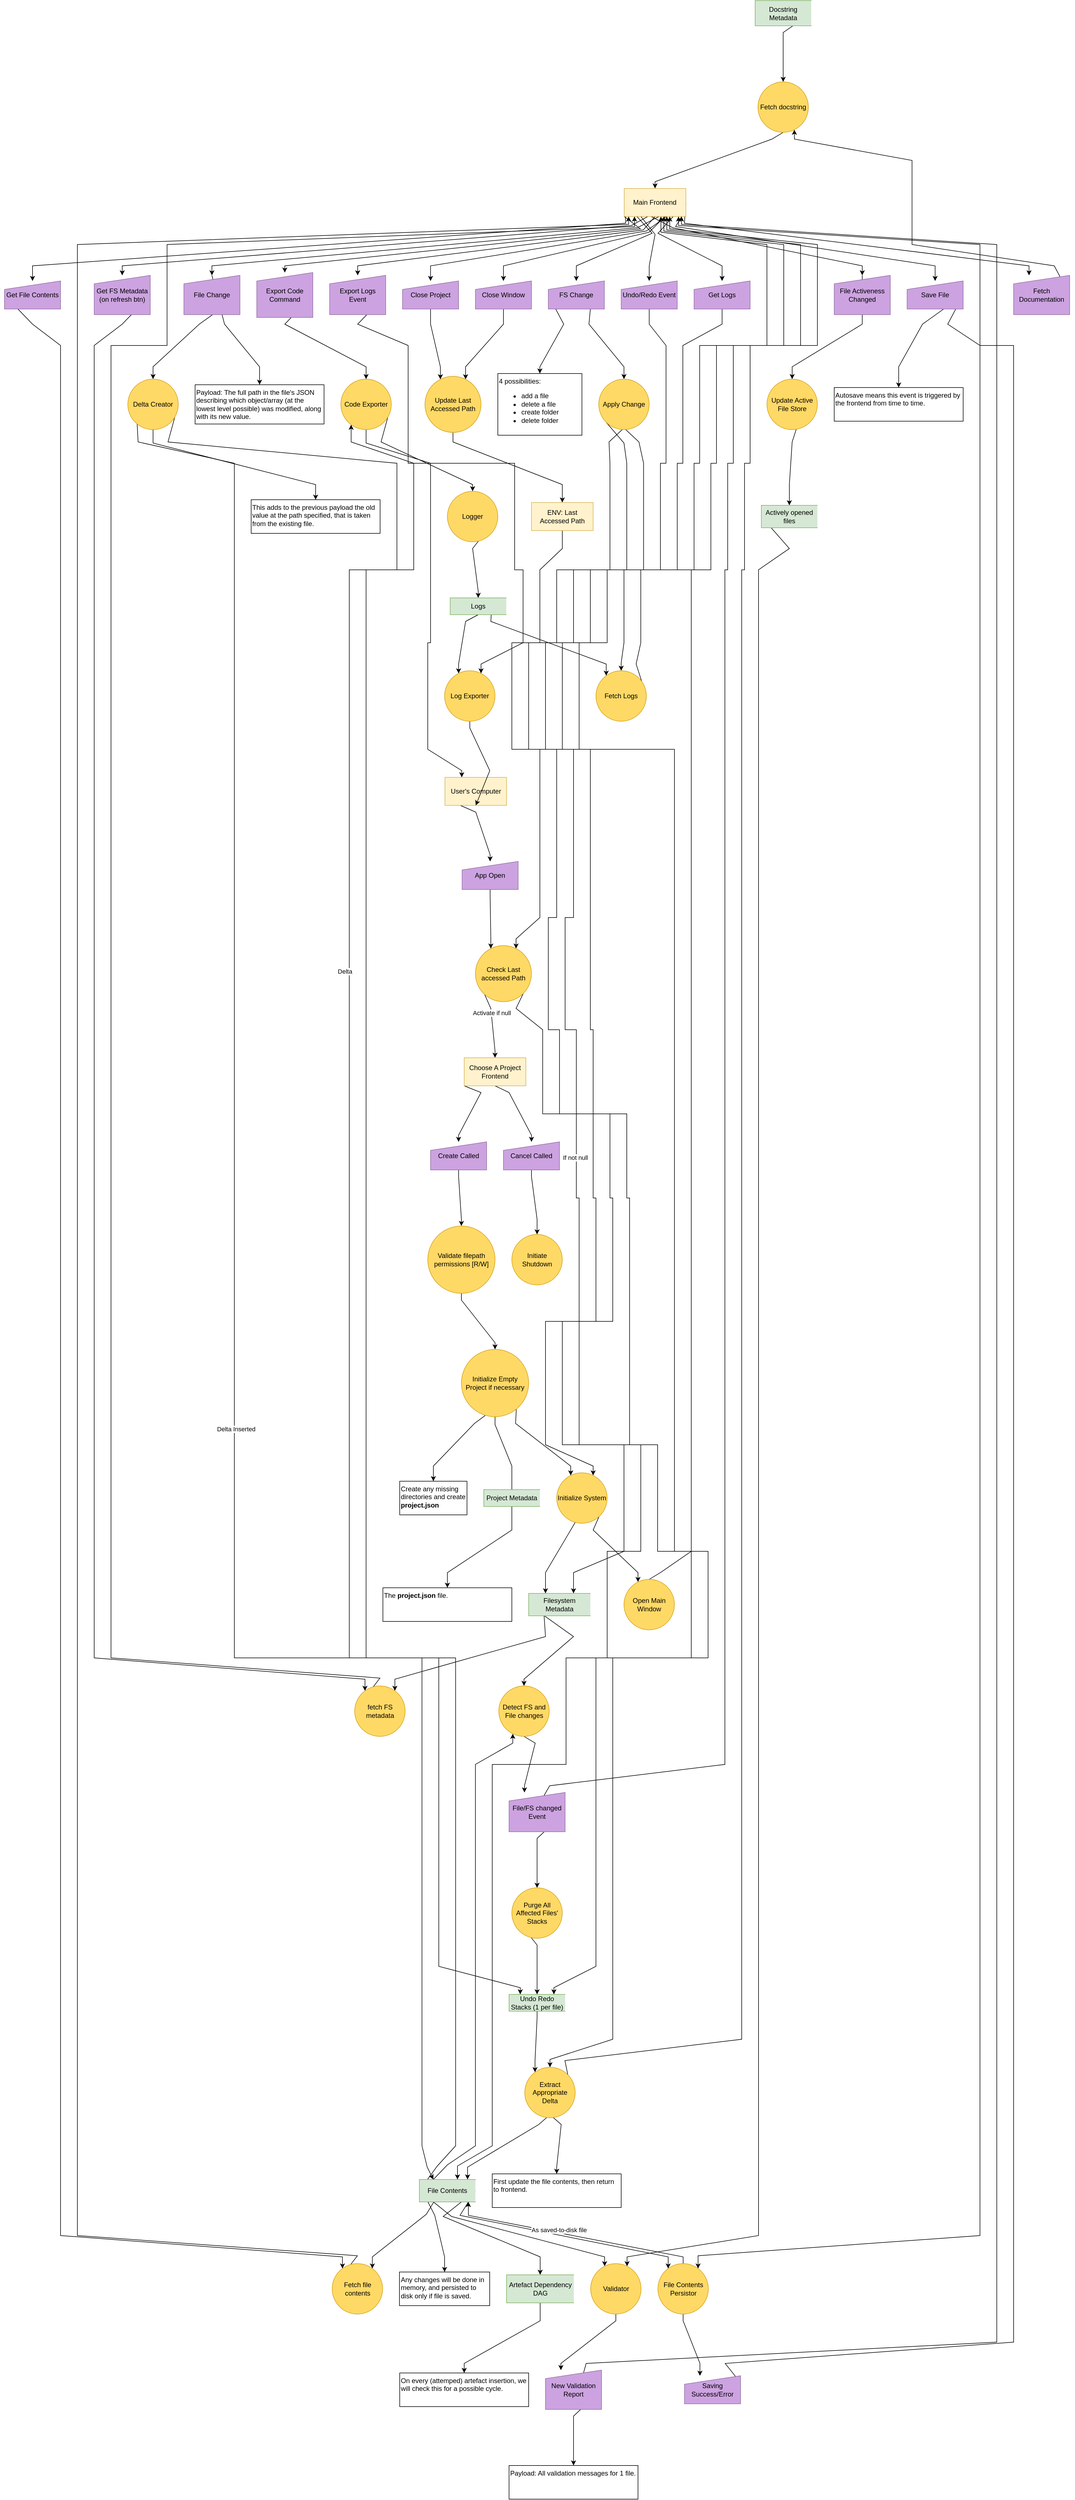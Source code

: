 <mxfile version="21.8.2" type="device">
  <diagram name="Page-1" id="crQGkawsOBi8QEqjBXuk">
    <mxGraphModel dx="2990" dy="1515" grid="1" gridSize="10" guides="1" tooltips="1" connect="1" arrows="1" fold="1" page="0" pageScale="1" pageWidth="850" pageHeight="1100" math="0" shadow="0">
      <root>
        <mxCell id="0" />
        <mxCell id="1" parent="0" />
        <mxCell id="Dgwj-SZr-PMqsErr2o7s-54" style="edgeStyle=orthogonalEdgeStyle;rounded=0;orthogonalLoop=1;jettySize=auto;html=1;exitX=0.25;exitY=1;exitDx=0;exitDy=0;noEdgeStyle=1;orthogonal=1;" parent="1" source="Dgwj-SZr-PMqsErr2o7s-7" target="Dgwj-SZr-PMqsErr2o7s-50" edge="1">
          <mxGeometry relative="1" as="geometry">
            <Array as="points">
              <mxPoint x="965" y="2917" />
              <mxPoint x="696.354" y="2993" />
            </Array>
          </mxGeometry>
        </mxCell>
        <mxCell id="Dgwj-SZr-PMqsErr2o7s-57" style="edgeStyle=orthogonalEdgeStyle;rounded=0;orthogonalLoop=1;jettySize=auto;html=1;exitX=0;exitY=0.5;exitDx=0;exitDy=0;noEdgeStyle=1;orthogonal=1;" parent="1" source="Dgwj-SZr-PMqsErr2o7s-7" target="Dgwj-SZr-PMqsErr2o7s-55" edge="1">
          <mxGeometry relative="1" as="geometry">
            <Array as="points">
              <mxPoint x="1015" y="2917" />
              <mxPoint x="926.667" y="2993" />
            </Array>
          </mxGeometry>
        </mxCell>
        <mxCell id="Dgwj-SZr-PMqsErr2o7s-7" value="Filesystem Metadata" style="html=1;dashed=0;whiteSpace=wrap;shape=partialRectangle;right=0;fillColor=#d5e8d4;strokeColor=#82b366;" parent="1" vertex="1">
          <mxGeometry x="935" y="2840" width="110" height="40" as="geometry" />
        </mxCell>
        <mxCell id="Dgwj-SZr-PMqsErr2o7s-16" style="edgeStyle=orthogonalEdgeStyle;rounded=0;orthogonalLoop=1;jettySize=auto;html=1;exitX=1;exitY=0.5;exitDx=0;exitDy=0;noEdgeStyle=1;orthogonal=1;" parent="1" source="Dgwj-SZr-PMqsErr2o7s-8" target="Dgwj-SZr-PMqsErr2o7s-13" edge="1">
          <mxGeometry relative="1" as="geometry">
            <Array as="points">
              <mxPoint x="782.5" y="3951" />
              <mxPoint x="955.5" y="4023" />
            </Array>
          </mxGeometry>
        </mxCell>
        <mxCell id="Dgwj-SZr-PMqsErr2o7s-20" style="edgeStyle=orthogonalEdgeStyle;rounded=0;orthogonalLoop=1;jettySize=auto;html=1;exitX=0;exitY=0.5;exitDx=0;exitDy=0;noEdgeStyle=1;orthogonal=1;" parent="1" source="Dgwj-SZr-PMqsErr2o7s-8" target="Dgwj-SZr-PMqsErr2o7s-19" edge="1">
          <mxGeometry relative="1" as="geometry">
            <Array as="points">
              <mxPoint x="797.5" y="3951" />
              <mxPoint x="1070.5" y="4023" />
            </Array>
          </mxGeometry>
        </mxCell>
        <mxCell id="Dgwj-SZr-PMqsErr2o7s-24" style="edgeStyle=orthogonalEdgeStyle;rounded=0;orthogonalLoop=1;jettySize=auto;html=1;exitX=0;exitY=0.5;exitDx=0;exitDy=0;noEdgeStyle=1;orthogonal=1;" parent="1" source="Dgwj-SZr-PMqsErr2o7s-8" target="Dgwj-SZr-PMqsErr2o7s-23" edge="1">
          <mxGeometry relative="1" as="geometry">
            <Array as="points">
              <mxPoint x="772" y="3861" />
              <mxPoint x="804.688" y="3825" />
              <mxPoint x="804.688" y="3635" />
              <mxPoint x="804.688" y="3635" />
              <mxPoint x="804.688" y="3505" />
              <mxPoint x="804.688" y="3505" />
              <mxPoint x="804.688" y="3315" />
              <mxPoint x="804.688" y="3315" />
              <mxPoint x="804.688" y="3145" />
              <mxPoint x="804.688" y="3145" />
              <mxPoint x="804.688" y="2955" />
              <mxPoint x="645" y="2955" />
              <mxPoint x="645" y="2765" />
              <mxPoint x="645" y="2765" />
              <mxPoint x="645" y="2575" />
              <mxPoint x="645" y="2575" />
              <mxPoint x="645" y="2355" />
              <mxPoint x="645" y="2355" />
              <mxPoint x="645" y="2135" />
              <mxPoint x="645" y="2135" />
              <mxPoint x="645" y="1985" />
              <mxPoint x="645" y="1985" />
              <mxPoint x="645" y="1835" />
              <mxPoint x="645" y="1835" />
              <mxPoint x="645" y="1635" />
              <mxPoint x="645" y="1635" />
              <mxPoint x="645" y="1485" />
              <mxPoint x="645" y="1485" />
              <mxPoint x="645" y="1335" />
              <mxPoint x="645" y="1335" />
              <mxPoint x="645" y="1145" />
              <mxPoint x="645" y="1145" />
              <mxPoint x="645" y="1015" />
              <mxPoint x="730" y="1015" />
              <mxPoint x="730" y="825" />
              <mxPoint x="618.333" y="787" />
            </Array>
          </mxGeometry>
        </mxCell>
        <mxCell id="Dgwj-SZr-PMqsErr2o7s-48" style="edgeStyle=orthogonalEdgeStyle;rounded=0;orthogonalLoop=1;jettySize=auto;html=1;exitX=0.5;exitY=0;exitDx=0;exitDy=0;noEdgeStyle=1;orthogonal=1;" parent="1" source="Dgwj-SZr-PMqsErr2o7s-8" target="Dgwj-SZr-PMqsErr2o7s-46" edge="1">
          <mxGeometry relative="1" as="geometry">
            <Array as="points">
              <mxPoint x="752.5" y="3947" />
              <mxPoint x="656.167" y="4023" />
            </Array>
          </mxGeometry>
        </mxCell>
        <mxCell id="Dgwj-SZr-PMqsErr2o7s-56" style="edgeStyle=orthogonalEdgeStyle;rounded=0;orthogonalLoop=1;jettySize=auto;html=1;exitX=0.25;exitY=0;exitDx=0;exitDy=0;noEdgeStyle=1;orthogonal=1;" parent="1" source="Dgwj-SZr-PMqsErr2o7s-8" target="Dgwj-SZr-PMqsErr2o7s-55" edge="1">
          <mxGeometry relative="1" as="geometry">
            <Array as="points">
              <mxPoint x="790" y="3859" />
              <mxPoint x="840" y="3825" />
              <mxPoint x="840" y="3635" />
              <mxPoint x="840" y="3635" />
              <mxPoint x="840" y="3505" />
              <mxPoint x="840" y="3505" />
              <mxPoint x="840" y="3315" />
              <mxPoint x="840" y="3315" />
              <mxPoint x="840" y="3145" />
              <mxPoint x="906.667" y="3107" />
            </Array>
          </mxGeometry>
        </mxCell>
        <mxCell id="m_El8sEmNPDGXUU-qMF1-16" style="edgeStyle=orthogonalEdgeStyle;rounded=0;orthogonalLoop=1;jettySize=auto;html=1;exitX=0;exitY=0.25;exitDx=0;exitDy=0;noEdgeStyle=1;orthogonal=1;" parent="1" source="Dgwj-SZr-PMqsErr2o7s-8" target="m_El8sEmNPDGXUU-qMF1-14" edge="1">
          <mxGeometry relative="1" as="geometry">
            <Array as="points">
              <mxPoint x="767.5" y="3949" />
              <mxPoint x="785" y="4023" />
            </Array>
          </mxGeometry>
        </mxCell>
        <mxCell id="m_El8sEmNPDGXUU-qMF1-21" style="edgeStyle=orthogonalEdgeStyle;rounded=0;orthogonalLoop=1;jettySize=auto;html=1;exitX=1;exitY=0.5;exitDx=0;exitDy=0;noEdgeStyle=1;orthogonal=1;" parent="1" source="Dgwj-SZr-PMqsErr2o7s-8" target="m_El8sEmNPDGXUU-qMF1-19" edge="1">
          <mxGeometry relative="1" as="geometry">
            <Array as="points">
              <mxPoint x="812.5" y="3949" />
              <mxPoint x="1183.833" y="4023" />
            </Array>
          </mxGeometry>
        </mxCell>
        <mxCell id="Dgwj-SZr-PMqsErr2o7s-8" value="File Contents" style="html=1;dashed=0;whiteSpace=wrap;shape=partialRectangle;right=0;fillColor=#d5e8d4;strokeColor=#82b366;" parent="1" vertex="1">
          <mxGeometry x="740" y="3885" width="100" height="40" as="geometry" />
        </mxCell>
        <mxCell id="Dgwj-SZr-PMqsErr2o7s-21" style="edgeStyle=orthogonalEdgeStyle;rounded=0;orthogonalLoop=1;jettySize=auto;html=1;exitX=0;exitY=0.5;exitDx=0;exitDy=0;noEdgeStyle=1;orthogonal=1;" parent="1" source="Dgwj-SZr-PMqsErr2o7s-9" target="Dgwj-SZr-PMqsErr2o7s-19" edge="1">
          <mxGeometry relative="1" as="geometry">
            <Array as="points">
              <mxPoint x="1400" y="977" />
              <mxPoint x="1345" y="1015" />
              <mxPoint x="1345" y="1145" />
              <mxPoint x="1345" y="1145" />
              <mxPoint x="1345" y="1335" />
              <mxPoint x="1345" y="1335" />
              <mxPoint x="1345" y="1485" />
              <mxPoint x="1345" y="1485" />
              <mxPoint x="1345" y="1635" />
              <mxPoint x="1345" y="1635" />
              <mxPoint x="1345" y="1835" />
              <mxPoint x="1345" y="1835" />
              <mxPoint x="1345" y="1985" />
              <mxPoint x="1345" y="1985" />
              <mxPoint x="1345" y="2135" />
              <mxPoint x="1345" y="2135" />
              <mxPoint x="1345" y="2355" />
              <mxPoint x="1345" y="2355" />
              <mxPoint x="1345" y="2575" />
              <mxPoint x="1345" y="2575" />
              <mxPoint x="1345" y="2765" />
              <mxPoint x="1345" y="2765" />
              <mxPoint x="1345" y="2955" />
              <mxPoint x="1345" y="2955" />
              <mxPoint x="1345" y="3145" />
              <mxPoint x="1345" y="3145" />
              <mxPoint x="1345" y="3315" />
              <mxPoint x="1345" y="3315" />
              <mxPoint x="1345" y="3505" />
              <mxPoint x="1345" y="3505" />
              <mxPoint x="1345" y="3635" />
              <mxPoint x="1345" y="3635" />
              <mxPoint x="1345" y="3825" />
              <mxPoint x="1345" y="3825" />
              <mxPoint x="1345" y="3985" />
              <mxPoint x="1110.5" y="4023" />
            </Array>
          </mxGeometry>
        </mxCell>
        <mxCell id="Dgwj-SZr-PMqsErr2o7s-9" value="Actively opened files" style="html=1;dashed=0;whiteSpace=wrap;shape=partialRectangle;right=0;fillColor=#d5e8d4;strokeColor=#82b366;" parent="1" vertex="1">
          <mxGeometry x="1350" y="900" width="100" height="40" as="geometry" />
        </mxCell>
        <mxCell id="Dgwj-SZr-PMqsErr2o7s-34" style="edgeStyle=orthogonalEdgeStyle;rounded=0;orthogonalLoop=1;jettySize=auto;html=1;exitX=0.5;exitY=1;exitDx=0;exitDy=0;noEdgeStyle=1;orthogonal=1;" parent="1" source="Dgwj-SZr-PMqsErr2o7s-12" target="Dgwj-SZr-PMqsErr2o7s-33" edge="1">
          <mxGeometry relative="1" as="geometry">
            <Array as="points">
              <mxPoint x="822.5" y="1107" />
              <mxPoint x="810" y="1183" />
            </Array>
          </mxGeometry>
        </mxCell>
        <mxCell id="vZUfOdwDjwhGdNI964nM-10" style="edgeStyle=orthogonalEdgeStyle;rounded=0;orthogonalLoop=1;jettySize=auto;html=1;exitX=0.75;exitY=0;exitDx=0;exitDy=0;noEdgeStyle=1;orthogonal=1;" parent="1" source="Dgwj-SZr-PMqsErr2o7s-12" target="vZUfOdwDjwhGdNI964nM-8" edge="1">
          <mxGeometry relative="1" as="geometry">
            <Array as="points">
              <mxPoint x="867.5" y="1107" />
              <mxPoint x="1073.333" y="1183" />
            </Array>
          </mxGeometry>
        </mxCell>
        <mxCell id="Dgwj-SZr-PMqsErr2o7s-12" value="Logs" style="html=1;dashed=0;whiteSpace=wrap;shape=partialRectangle;right=0;fillColor=#d5e8d4;strokeColor=#82b366;" parent="1" vertex="1">
          <mxGeometry x="795" y="1065" width="100" height="30" as="geometry" />
        </mxCell>
        <mxCell id="Dgwj-SZr-PMqsErr2o7s-15" style="edgeStyle=orthogonalEdgeStyle;rounded=0;orthogonalLoop=1;jettySize=auto;html=1;exitX=0.5;exitY=1;exitDx=0;exitDy=0;noEdgeStyle=1;orthogonal=1;" parent="1" source="Dgwj-SZr-PMqsErr2o7s-13" target="Dgwj-SZr-PMqsErr2o7s-14" edge="1">
          <mxGeometry relative="1" as="geometry">
            <Array as="points">
              <mxPoint x="955.5" y="4137" />
              <mxPoint x="820" y="4213" />
            </Array>
          </mxGeometry>
        </mxCell>
        <mxCell id="Dgwj-SZr-PMqsErr2o7s-13" value="Artefact Dependency DAG" style="html=1;dashed=0;whiteSpace=wrap;shape=partialRectangle;right=0;fillColor=#d5e8d4;strokeColor=#82b366;" parent="1" vertex="1">
          <mxGeometry x="895.5" y="4055" width="120" height="50" as="geometry" />
        </mxCell>
        <mxCell id="Dgwj-SZr-PMqsErr2o7s-14" value="On every (attemped) artefact insertion, we will check this for a possible cycle." style="text;html=1;strokeColor=default;fillColor=none;align=left;verticalAlign=top;whiteSpace=wrap;rounded=0;" parent="1" vertex="1">
          <mxGeometry x="705" y="4230" width="230" height="60" as="geometry" />
        </mxCell>
        <mxCell id="Dgwj-SZr-PMqsErr2o7s-65" style="edgeStyle=orthogonalEdgeStyle;rounded=0;orthogonalLoop=1;jettySize=auto;html=1;exitX=1;exitY=0.5;exitDx=0;exitDy=0;noEdgeStyle=1;orthogonal=1;" parent="1" source="Dgwj-SZr-PMqsErr2o7s-17" target="Dgwj-SZr-PMqsErr2o7s-63" edge="1">
          <mxGeometry relative="1" as="geometry">
            <Array as="points">
              <mxPoint x="1388.955" y="57" />
              <mxPoint x="1388.955" y="133" />
            </Array>
          </mxGeometry>
        </mxCell>
        <mxCell id="Dgwj-SZr-PMqsErr2o7s-17" value="Docstring Metadata" style="html=1;dashed=0;whiteSpace=wrap;shape=partialRectangle;right=0;fillColor=#d5e8d4;strokeColor=#82b366;" parent="1" vertex="1">
          <mxGeometry x="1338.955" width="100" height="45" as="geometry" />
        </mxCell>
        <mxCell id="m_El8sEmNPDGXUU-qMF1-53" style="edgeStyle=orthogonalEdgeStyle;rounded=0;orthogonalLoop=1;jettySize=auto;html=1;exitX=0.5;exitY=1;exitDx=0;exitDy=0;noEdgeStyle=1;orthogonal=1;" parent="1" source="Dgwj-SZr-PMqsErr2o7s-19" target="m_El8sEmNPDGXUU-qMF1-52" edge="1">
          <mxGeometry relative="1" as="geometry">
            <Array as="points">
              <mxPoint x="1090.5" y="4137" />
              <mxPoint x="992.5" y="4213" />
            </Array>
          </mxGeometry>
        </mxCell>
        <mxCell id="Dgwj-SZr-PMqsErr2o7s-19" value="Validator" style="shape=ellipse;html=1;dashed=0;whiteSpace=wrap;aspect=fixed;perimeter=ellipsePerimeter;fillColor=#FFD966;strokeColor=#D6A318;" parent="1" vertex="1">
          <mxGeometry x="1045.5" y="4035" width="90" height="90" as="geometry" />
        </mxCell>
        <mxCell id="Dgwj-SZr-PMqsErr2o7s-28" style="edgeStyle=orthogonalEdgeStyle;rounded=0;orthogonalLoop=1;jettySize=auto;html=1;exitX=0.5;exitY=1;exitDx=0;exitDy=0;noEdgeStyle=1;orthogonal=1;" parent="1" source="Dgwj-SZr-PMqsErr2o7s-23" target="Dgwj-SZr-PMqsErr2o7s-27" edge="1">
          <mxGeometry relative="1" as="geometry">
            <Array as="points">
              <mxPoint x="645" y="789" />
              <mxPoint x="760" y="825" />
              <mxPoint x="760" y="1015" />
              <mxPoint x="760" y="1015" />
              <mxPoint x="760" y="1145" />
              <mxPoint x="755" y="1145" />
              <mxPoint x="755" y="1335" />
              <mxPoint x="815.625" y="1373" />
            </Array>
          </mxGeometry>
        </mxCell>
        <mxCell id="Dgwj-SZr-PMqsErr2o7s-32" style="edgeStyle=orthogonalEdgeStyle;rounded=0;orthogonalLoop=1;jettySize=auto;html=1;exitX=1;exitY=0.5;exitDx=0;exitDy=0;noEdgeStyle=1;orthogonal=1;" parent="1" source="Dgwj-SZr-PMqsErr2o7s-23" target="Dgwj-SZr-PMqsErr2o7s-30" edge="1">
          <mxGeometry relative="1" as="geometry">
            <Array as="points">
              <mxPoint x="671.667" y="787" />
              <mxPoint x="835" y="863" />
            </Array>
          </mxGeometry>
        </mxCell>
        <mxCell id="Dgwj-SZr-PMqsErr2o7s-23" value="Code Exporter" style="shape=ellipse;html=1;dashed=0;whiteSpace=wrap;aspect=fixed;perimeter=ellipsePerimeter;fillColor=#FFD966;strokeColor=#D6A318;" parent="1" vertex="1">
          <mxGeometry x="600" y="675" width="90" height="90" as="geometry" />
        </mxCell>
        <mxCell id="Dgwj-SZr-PMqsErr2o7s-26" style="edgeStyle=orthogonalEdgeStyle;rounded=0;orthogonalLoop=1;jettySize=auto;html=1;exitX=1;exitY=0.5;exitDx=0;exitDy=0;noEdgeStyle=1;orthogonal=1;" parent="1" source="Dgwj-SZr-PMqsErr2o7s-25" target="Dgwj-SZr-PMqsErr2o7s-23" edge="1">
          <mxGeometry relative="1" as="geometry">
            <Array as="points">
              <mxPoint x="500" y="577" />
              <mxPoint x="645" y="653" />
            </Array>
          </mxGeometry>
        </mxCell>
        <mxCell id="Dgwj-SZr-PMqsErr2o7s-25" value="Export Code Command" style="shape=manualInput;whiteSpace=wrap;html=1;dashed=0;size=15;fillColor=#cca3e0;strokeColor=#9673a6;" parent="1" vertex="1">
          <mxGeometry x="450" y="485" width="100" height="80" as="geometry" />
        </mxCell>
        <mxCell id="vZUfOdwDjwhGdNI964nM-22" style="edgeStyle=orthogonalEdgeStyle;rounded=0;orthogonalLoop=1;jettySize=auto;html=1;exitX=0.25;exitY=1;exitDx=0;exitDy=0;noEdgeStyle=1;orthogonal=1;" parent="1" source="Dgwj-SZr-PMqsErr2o7s-27" target="vZUfOdwDjwhGdNI964nM-21" edge="1">
          <mxGeometry relative="1" as="geometry">
            <Array as="points">
              <mxPoint x="840.625" y="1447" />
              <mxPoint x="866.25" y="1523" />
            </Array>
          </mxGeometry>
        </mxCell>
        <mxCell id="Dgwj-SZr-PMqsErr2o7s-27" value="User&#39;s Computer" style="html=1;whiteSpace=wrap;fillColor=#fff2cc;strokeColor=#d6b656;" parent="1" vertex="1">
          <mxGeometry x="785.625" y="1385" width="110" height="50" as="geometry" />
        </mxCell>
        <mxCell id="Dgwj-SZr-PMqsErr2o7s-31" style="edgeStyle=orthogonalEdgeStyle;rounded=0;orthogonalLoop=1;jettySize=auto;html=1;exitX=1;exitY=0.5;exitDx=0;exitDy=0;noEdgeStyle=1;orthogonal=1;" parent="1" source="Dgwj-SZr-PMqsErr2o7s-30" target="Dgwj-SZr-PMqsErr2o7s-12" edge="1">
          <mxGeometry relative="1" as="geometry">
            <Array as="points">
              <mxPoint x="835" y="977" />
              <mxPoint x="845" y="1053" />
            </Array>
          </mxGeometry>
        </mxCell>
        <mxCell id="Dgwj-SZr-PMqsErr2o7s-30" value="Logger" style="shape=ellipse;html=1;dashed=0;whiteSpace=wrap;aspect=fixed;perimeter=ellipsePerimeter;fillColor=#FFD966;strokeColor=#D6A318;" parent="1" vertex="1">
          <mxGeometry x="790" y="875" width="90" height="90" as="geometry" />
        </mxCell>
        <mxCell id="Dgwj-SZr-PMqsErr2o7s-35" style="edgeStyle=orthogonalEdgeStyle;rounded=0;orthogonalLoop=1;jettySize=auto;html=1;exitX=0.5;exitY=0;exitDx=0;exitDy=0;entryX=0.5;entryY=1;entryDx=0;entryDy=0;noEdgeStyle=1;orthogonal=1;" parent="1" source="Dgwj-SZr-PMqsErr2o7s-33" target="Dgwj-SZr-PMqsErr2o7s-27" edge="1">
          <mxGeometry relative="1" as="geometry">
            <Array as="points">
              <mxPoint x="830" y="1297" />
              <mxPoint x="865.625" y="1373" />
            </Array>
          </mxGeometry>
        </mxCell>
        <mxCell id="Dgwj-SZr-PMqsErr2o7s-33" value="Log Exporter" style="shape=ellipse;html=1;dashed=0;whiteSpace=wrap;aspect=fixed;perimeter=ellipsePerimeter;fillColor=#FFD966;strokeColor=#D6A318;" parent="1" vertex="1">
          <mxGeometry x="785" y="1195" width="90" height="90" as="geometry" />
        </mxCell>
        <mxCell id="Dgwj-SZr-PMqsErr2o7s-37" style="edgeStyle=orthogonalEdgeStyle;rounded=0;orthogonalLoop=1;jettySize=auto;html=1;exitX=1;exitY=0.5;exitDx=0;exitDy=0;noEdgeStyle=1;orthogonal=1;" parent="1" source="Dgwj-SZr-PMqsErr2o7s-36" target="Dgwj-SZr-PMqsErr2o7s-33" edge="1">
          <mxGeometry relative="1" as="geometry">
            <Array as="points">
              <mxPoint x="630" y="577" />
              <mxPoint x="720" y="615" />
              <mxPoint x="720" y="825" />
              <mxPoint x="910" y="825" />
              <mxPoint x="910" y="1015" />
              <mxPoint x="925" y="1015" />
              <mxPoint x="925" y="1145" />
              <mxPoint x="850" y="1183" />
            </Array>
          </mxGeometry>
        </mxCell>
        <mxCell id="Dgwj-SZr-PMqsErr2o7s-36" value="Export Logs Event" style="shape=manualInput;whiteSpace=wrap;html=1;dashed=0;size=15;fillColor=#cca3e0;strokeColor=#9673a6;" parent="1" vertex="1">
          <mxGeometry x="580" y="490" width="100" height="70" as="geometry" />
        </mxCell>
        <mxCell id="Dgwj-SZr-PMqsErr2o7s-40" style="edgeStyle=orthogonalEdgeStyle;rounded=0;orthogonalLoop=1;jettySize=auto;html=1;exitX=0;exitY=1;exitDx=0;exitDy=0;noEdgeStyle=1;orthogonal=1;" parent="1" source="Dgwj-SZr-PMqsErr2o7s-39" target="Dgwj-SZr-PMqsErr2o7s-25" edge="1">
          <mxGeometry relative="1" as="geometry">
            <Array as="points">
              <mxPoint x="1134.246" y="407" />
              <mxPoint x="500" y="473" />
            </Array>
          </mxGeometry>
        </mxCell>
        <mxCell id="Dgwj-SZr-PMqsErr2o7s-41" style="edgeStyle=orthogonalEdgeStyle;rounded=0;orthogonalLoop=1;jettySize=auto;html=1;exitX=0.5;exitY=1;exitDx=0;exitDy=0;noEdgeStyle=1;orthogonal=1;" parent="1" source="Dgwj-SZr-PMqsErr2o7s-39" target="Dgwj-SZr-PMqsErr2o7s-36" edge="1">
          <mxGeometry relative="1" as="geometry">
            <Array as="points">
              <mxPoint x="1139.484" y="409" />
              <mxPoint x="630" y="473" />
            </Array>
          </mxGeometry>
        </mxCell>
        <mxCell id="Dgwj-SZr-PMqsErr2o7s-43" style="edgeStyle=orthogonalEdgeStyle;rounded=0;orthogonalLoop=1;jettySize=auto;html=1;exitX=1;exitY=0.25;exitDx=0;exitDy=0;noEdgeStyle=1;orthogonal=1;" parent="1" source="Dgwj-SZr-PMqsErr2o7s-39" target="Dgwj-SZr-PMqsErr2o7s-42" edge="1">
          <mxGeometry relative="1" as="geometry">
            <Array as="points">
              <mxPoint x="1118.532" y="401" />
              <mxPoint x="210" y="473" />
            </Array>
          </mxGeometry>
        </mxCell>
        <mxCell id="Dgwj-SZr-PMqsErr2o7s-45" style="edgeStyle=orthogonalEdgeStyle;rounded=0;orthogonalLoop=1;jettySize=auto;html=1;exitX=0;exitY=0;exitDx=0;exitDy=0;noEdgeStyle=1;orthogonal=1;" parent="1" source="Dgwj-SZr-PMqsErr2o7s-39" target="Dgwj-SZr-PMqsErr2o7s-44" edge="1">
          <mxGeometry relative="1" as="geometry">
            <Array as="points">
              <mxPoint x="1108.056" y="397" />
              <mxPoint x="50" y="473" />
            </Array>
          </mxGeometry>
        </mxCell>
        <mxCell id="Dgwj-SZr-PMqsErr2o7s-62" style="edgeStyle=orthogonalEdgeStyle;rounded=0;orthogonalLoop=1;jettySize=auto;html=1;exitX=1;exitY=0.5;exitDx=0;exitDy=0;noEdgeStyle=1;orthogonal=1;" parent="1" source="Dgwj-SZr-PMqsErr2o7s-39" target="Dgwj-SZr-PMqsErr2o7s-61" edge="1">
          <mxGeometry relative="1" as="geometry">
            <Array as="points">
              <mxPoint x="1212.817" y="397" />
              <mxPoint x="1827.5" y="473" />
            </Array>
          </mxGeometry>
        </mxCell>
        <mxCell id="m_El8sEmNPDGXUU-qMF1-2" style="edgeStyle=orthogonalEdgeStyle;rounded=0;orthogonalLoop=1;jettySize=auto;html=1;exitX=1;exitY=0.5;exitDx=0;exitDy=0;noEdgeStyle=1;orthogonal=1;" parent="1" source="Dgwj-SZr-PMqsErr2o7s-39" target="m_El8sEmNPDGXUU-qMF1-1" edge="1">
          <mxGeometry relative="1" as="geometry">
            <Array as="points">
              <mxPoint x="1129.008" y="405" />
              <mxPoint x="370" y="473" />
            </Array>
          </mxGeometry>
        </mxCell>
        <mxCell id="m_El8sEmNPDGXUU-qMF1-18" style="edgeStyle=orthogonalEdgeStyle;rounded=0;orthogonalLoop=1;jettySize=auto;html=1;exitX=1;exitY=0.75;exitDx=0;exitDy=0;noEdgeStyle=1;orthogonal=1;" parent="1" source="Dgwj-SZr-PMqsErr2o7s-39" target="m_El8sEmNPDGXUU-qMF1-17" edge="1">
          <mxGeometry relative="1" as="geometry">
            <Array as="points">
              <mxPoint x="1197.103" y="403" />
              <mxPoint x="1660" y="473" />
            </Array>
          </mxGeometry>
        </mxCell>
        <mxCell id="m_El8sEmNPDGXUU-qMF1-31" style="edgeStyle=orthogonalEdgeStyle;rounded=0;orthogonalLoop=1;jettySize=auto;html=1;exitX=0;exitY=0.25;exitDx=0;exitDy=0;noEdgeStyle=1;orthogonal=1;" parent="1" source="Dgwj-SZr-PMqsErr2o7s-39" target="m_El8sEmNPDGXUU-qMF1-30" edge="1">
          <mxGeometry relative="1" as="geometry">
            <Array as="points">
              <mxPoint x="1160.436" y="417" />
              <mxPoint x="1150" y="473" />
            </Array>
          </mxGeometry>
        </mxCell>
        <mxCell id="m_El8sEmNPDGXUU-qMF1-42" style="edgeStyle=orthogonalEdgeStyle;rounded=0;orthogonalLoop=1;jettySize=auto;html=1;exitX=0;exitY=0.5;exitDx=0;exitDy=0;noEdgeStyle=1;orthogonal=1;" parent="1" source="Dgwj-SZr-PMqsErr2o7s-39" target="m_El8sEmNPDGXUU-qMF1-41" edge="1">
          <mxGeometry relative="1" as="geometry">
            <Array as="points">
              <mxPoint x="1155.198" y="415" />
              <mxPoint x="1020" y="473" />
            </Array>
          </mxGeometry>
        </mxCell>
        <mxCell id="vZUfOdwDjwhGdNI964nM-2" style="edgeStyle=orthogonalEdgeStyle;rounded=0;orthogonalLoop=1;jettySize=auto;html=1;exitX=0;exitY=0.5;exitDx=0;exitDy=0;noEdgeStyle=1;orthogonal=1;" parent="1" source="Dgwj-SZr-PMqsErr2o7s-39" target="vZUfOdwDjwhGdNI964nM-1" edge="1">
          <mxGeometry relative="1" as="geometry">
            <Array as="points">
              <mxPoint x="1191.865" y="405" />
              <mxPoint x="1530" y="473" />
            </Array>
          </mxGeometry>
        </mxCell>
        <mxCell id="vZUfOdwDjwhGdNI964nM-7" style="edgeStyle=orthogonalEdgeStyle;rounded=0;orthogonalLoop=1;jettySize=auto;html=1;exitX=1;exitY=0.5;exitDx=0;exitDy=0;noEdgeStyle=1;orthogonal=1;" parent="1" source="Dgwj-SZr-PMqsErr2o7s-39" target="vZUfOdwDjwhGdNI964nM-6" edge="1">
          <mxGeometry relative="1" as="geometry">
            <Array as="points">
              <mxPoint x="1165.675" y="415" />
              <mxPoint x="1280" y="473" />
            </Array>
          </mxGeometry>
        </mxCell>
        <mxCell id="vZUfOdwDjwhGdNI964nM-14" style="edgeStyle=orthogonalEdgeStyle;rounded=0;orthogonalLoop=1;jettySize=auto;html=1;exitX=1;exitY=0.5;exitDx=0;exitDy=0;noEdgeStyle=1;orthogonal=1;" parent="1" source="Dgwj-SZr-PMqsErr2o7s-39" target="vZUfOdwDjwhGdNI964nM-12" edge="1">
          <mxGeometry relative="1" as="geometry">
            <Array as="points">
              <mxPoint x="1144.722" y="411" />
              <mxPoint x="760" y="473" />
            </Array>
          </mxGeometry>
        </mxCell>
        <mxCell id="vZUfOdwDjwhGdNI964nM-15" style="edgeStyle=orthogonalEdgeStyle;rounded=0;orthogonalLoop=1;jettySize=auto;html=1;exitX=1;exitY=0.25;exitDx=0;exitDy=0;noEdgeStyle=1;orthogonal=1;" parent="1" source="Dgwj-SZr-PMqsErr2o7s-39" target="vZUfOdwDjwhGdNI964nM-13" edge="1">
          <mxGeometry relative="1" as="geometry">
            <Array as="points">
              <mxPoint x="1149.96" y="413" />
              <mxPoint x="890" y="473" />
            </Array>
          </mxGeometry>
        </mxCell>
        <mxCell id="Dgwj-SZr-PMqsErr2o7s-39" value="Main Frontend" style="html=1;whiteSpace=wrap;fillColor=#fff2cc;strokeColor=#d6b656;" parent="1" vertex="1">
          <mxGeometry x="1105.436" y="335" width="110" height="50" as="geometry" />
        </mxCell>
        <mxCell id="Dgwj-SZr-PMqsErr2o7s-51" style="edgeStyle=orthogonalEdgeStyle;rounded=0;orthogonalLoop=1;jettySize=auto;html=1;exitX=1;exitY=0.5;exitDx=0;exitDy=0;noEdgeStyle=1;orthogonal=1;" parent="1" source="Dgwj-SZr-PMqsErr2o7s-42" target="Dgwj-SZr-PMqsErr2o7s-50" edge="1">
          <mxGeometry relative="1" as="geometry">
            <Array as="points">
              <mxPoint x="210" y="577" />
              <mxPoint x="160" y="615" />
              <mxPoint x="160" y="825" />
              <mxPoint x="160" y="825" />
              <mxPoint x="160" y="1015" />
              <mxPoint x="160" y="1015" />
              <mxPoint x="160" y="1145" />
              <mxPoint x="160" y="1145" />
              <mxPoint x="160" y="1335" />
              <mxPoint x="160" y="1335" />
              <mxPoint x="160" y="1485" />
              <mxPoint x="160" y="1485" />
              <mxPoint x="160" y="1635" />
              <mxPoint x="160" y="1635" />
              <mxPoint x="160" y="1835" />
              <mxPoint x="160" y="1835" />
              <mxPoint x="160" y="1985" />
              <mxPoint x="160" y="1985" />
              <mxPoint x="160" y="2135" />
              <mxPoint x="160" y="2135" />
              <mxPoint x="160" y="2355" />
              <mxPoint x="160" y="2355" />
              <mxPoint x="160" y="2575" />
              <mxPoint x="160" y="2575" />
              <mxPoint x="160" y="2765" />
              <mxPoint x="160" y="2765" />
              <mxPoint x="160" y="2955" />
              <mxPoint x="643.021" y="2993" />
            </Array>
          </mxGeometry>
        </mxCell>
        <mxCell id="Dgwj-SZr-PMqsErr2o7s-42" value="Get FS Metadata (on refresh btn)" style="shape=manualInput;whiteSpace=wrap;html=1;dashed=0;size=15;fillColor=#cca3e0;strokeColor=#9673a6;" parent="1" vertex="1">
          <mxGeometry x="160" y="490" width="100" height="70" as="geometry" />
        </mxCell>
        <mxCell id="Dgwj-SZr-PMqsErr2o7s-47" style="edgeStyle=orthogonalEdgeStyle;rounded=0;orthogonalLoop=1;jettySize=auto;html=1;exitX=0;exitY=0.5;exitDx=0;exitDy=0;noEdgeStyle=1;orthogonal=1;" parent="1" source="Dgwj-SZr-PMqsErr2o7s-44" target="Dgwj-SZr-PMqsErr2o7s-46" edge="1">
          <mxGeometry relative="1" as="geometry">
            <Array as="points">
              <mxPoint x="50" y="577" />
              <mxPoint x="100" y="615" />
              <mxPoint x="100" y="825" />
              <mxPoint x="100" y="825" />
              <mxPoint x="100" y="1015" />
              <mxPoint x="100" y="1015" />
              <mxPoint x="100" y="1145" />
              <mxPoint x="100" y="1145" />
              <mxPoint x="100" y="1335" />
              <mxPoint x="100" y="1335" />
              <mxPoint x="100" y="1485" />
              <mxPoint x="100" y="1485" />
              <mxPoint x="100" y="1635" />
              <mxPoint x="100" y="1635" />
              <mxPoint x="100" y="1835" />
              <mxPoint x="100" y="1835" />
              <mxPoint x="100" y="1985" />
              <mxPoint x="100" y="1985" />
              <mxPoint x="100" y="2135" />
              <mxPoint x="100" y="2135" />
              <mxPoint x="100" y="2355" />
              <mxPoint x="100" y="2355" />
              <mxPoint x="100" y="2575" />
              <mxPoint x="100" y="2575" />
              <mxPoint x="100" y="2765" />
              <mxPoint x="100" y="2765" />
              <mxPoint x="100" y="2955" />
              <mxPoint x="100" y="2955" />
              <mxPoint x="100" y="3145" />
              <mxPoint x="100" y="3145" />
              <mxPoint x="100" y="3315" />
              <mxPoint x="100" y="3315" />
              <mxPoint x="100" y="3505" />
              <mxPoint x="100" y="3505" />
              <mxPoint x="100" y="3635" />
              <mxPoint x="100" y="3635" />
              <mxPoint x="100" y="3825" />
              <mxPoint x="100" y="3825" />
              <mxPoint x="100" y="3985" />
              <mxPoint x="602.833" y="4023" />
            </Array>
          </mxGeometry>
        </mxCell>
        <mxCell id="Dgwj-SZr-PMqsErr2o7s-44" value="Get File Contents" style="shape=manualInput;whiteSpace=wrap;html=1;dashed=0;size=15;fillColor=#cca3e0;strokeColor=#9673a6;" parent="1" vertex="1">
          <mxGeometry y="500" width="100" height="50" as="geometry" />
        </mxCell>
        <mxCell id="Dgwj-SZr-PMqsErr2o7s-49" style="edgeStyle=orthogonalEdgeStyle;rounded=0;orthogonalLoop=1;jettySize=auto;html=1;exitX=0;exitY=0.5;exitDx=0;exitDy=0;noEdgeStyle=1;orthogonal=1;" parent="1" source="Dgwj-SZr-PMqsErr2o7s-46" target="Dgwj-SZr-PMqsErr2o7s-39" edge="1">
          <mxGeometry relative="1" as="geometry">
            <Array as="points">
              <mxPoint x="629.5" y="4021" />
              <mxPoint x="130" y="3985" />
              <mxPoint x="130" y="3825" />
              <mxPoint x="130" y="3825" />
              <mxPoint x="130" y="3635" />
              <mxPoint x="130" y="3635" />
              <mxPoint x="130" y="3505" />
              <mxPoint x="130" y="3505" />
              <mxPoint x="130" y="3315" />
              <mxPoint x="130" y="3315" />
              <mxPoint x="130" y="3145" />
              <mxPoint x="130" y="3145" />
              <mxPoint x="130" y="2955" />
              <mxPoint x="130" y="2955" />
              <mxPoint x="130" y="2765" />
              <mxPoint x="130" y="2765" />
              <mxPoint x="130" y="2575" />
              <mxPoint x="130" y="2575" />
              <mxPoint x="130" y="2355" />
              <mxPoint x="130" y="2355" />
              <mxPoint x="130" y="2135" />
              <mxPoint x="130" y="2135" />
              <mxPoint x="130" y="1985" />
              <mxPoint x="130" y="1985" />
              <mxPoint x="130" y="1835" />
              <mxPoint x="130" y="1835" />
              <mxPoint x="130" y="1635" />
              <mxPoint x="130" y="1635" />
              <mxPoint x="130" y="1485" />
              <mxPoint x="130" y="1485" />
              <mxPoint x="130" y="1335" />
              <mxPoint x="130" y="1335" />
              <mxPoint x="130" y="1145" />
              <mxPoint x="130" y="1145" />
              <mxPoint x="130" y="1015" />
              <mxPoint x="130" y="1015" />
              <mxPoint x="130" y="825" />
              <mxPoint x="130" y="825" />
              <mxPoint x="130" y="615" />
              <mxPoint x="130" y="615" />
              <mxPoint x="130" y="435" />
              <mxPoint x="1113.294" y="399" />
            </Array>
          </mxGeometry>
        </mxCell>
        <mxCell id="Dgwj-SZr-PMqsErr2o7s-46" value="Fetch file contents" style="shape=ellipse;html=1;dashed=0;whiteSpace=wrap;aspect=fixed;perimeter=ellipsePerimeter;fillColor=#FFD966;strokeColor=#D6A318;" parent="1" vertex="1">
          <mxGeometry x="584.5" y="4035" width="90" height="90" as="geometry" />
        </mxCell>
        <mxCell id="Dgwj-SZr-PMqsErr2o7s-52" style="edgeStyle=orthogonalEdgeStyle;rounded=0;orthogonalLoop=1;jettySize=auto;html=1;exitX=0;exitY=0.5;exitDx=0;exitDy=0;noEdgeStyle=1;orthogonal=1;" parent="1" source="Dgwj-SZr-PMqsErr2o7s-50" target="Dgwj-SZr-PMqsErr2o7s-39" edge="1">
          <mxGeometry relative="1" as="geometry">
            <Array as="points">
              <mxPoint x="669.688" y="2991" />
              <mxPoint x="190" y="2955" />
              <mxPoint x="190" y="2765" />
              <mxPoint x="190" y="2765" />
              <mxPoint x="190" y="2575" />
              <mxPoint x="190" y="2575" />
              <mxPoint x="190" y="2355" />
              <mxPoint x="190" y="2355" />
              <mxPoint x="190" y="2135" />
              <mxPoint x="190" y="2135" />
              <mxPoint x="190" y="1985" />
              <mxPoint x="190" y="1985" />
              <mxPoint x="190" y="1835" />
              <mxPoint x="190" y="1835" />
              <mxPoint x="190" y="1635" />
              <mxPoint x="190" y="1635" />
              <mxPoint x="190" y="1485" />
              <mxPoint x="190" y="1485" />
              <mxPoint x="190" y="1335" />
              <mxPoint x="190" y="1335" />
              <mxPoint x="190" y="1145" />
              <mxPoint x="190" y="1145" />
              <mxPoint x="190" y="1015" />
              <mxPoint x="190" y="1015" />
              <mxPoint x="190" y="825" />
              <mxPoint x="190" y="825" />
              <mxPoint x="190" y="615" />
              <mxPoint x="290" y="615" />
              <mxPoint x="290" y="435" />
              <mxPoint x="1123.77" y="403" />
            </Array>
          </mxGeometry>
        </mxCell>
        <mxCell id="Dgwj-SZr-PMqsErr2o7s-50" value="fetch FS metadata" style="shape=ellipse;html=1;dashed=0;whiteSpace=wrap;aspect=fixed;perimeter=ellipsePerimeter;fillColor=#FFD966;strokeColor=#D6A318;" parent="1" vertex="1">
          <mxGeometry x="624.688" y="3005" width="90" height="90" as="geometry" />
        </mxCell>
        <mxCell id="Dgwj-SZr-PMqsErr2o7s-59" style="edgeStyle=orthogonalEdgeStyle;rounded=0;orthogonalLoop=1;jettySize=auto;html=1;exitX=0.5;exitY=1;exitDx=0;exitDy=0;noEdgeStyle=1;orthogonal=1;" parent="1" source="Dgwj-SZr-PMqsErr2o7s-55" target="Dgwj-SZr-PMqsErr2o7s-58" edge="1">
          <mxGeometry relative="1" as="geometry">
            <Array as="points">
              <mxPoint x="946.667" y="3107" />
              <mxPoint x="927.5" y="3183" />
            </Array>
          </mxGeometry>
        </mxCell>
        <mxCell id="Dgwj-SZr-PMqsErr2o7s-55" value="Detect FS and File changes" style="shape=ellipse;html=1;dashed=0;whiteSpace=wrap;aspect=fixed;perimeter=ellipsePerimeter;fillColor=#FFD966;strokeColor=#D6A318;" parent="1" vertex="1">
          <mxGeometry x="881.667" y="3005" width="90" height="90" as="geometry" />
        </mxCell>
        <mxCell id="Dgwj-SZr-PMqsErr2o7s-60" style="edgeStyle=orthogonalEdgeStyle;rounded=0;orthogonalLoop=1;jettySize=auto;html=1;exitX=0.25;exitY=1;exitDx=0;exitDy=0;noEdgeStyle=1;orthogonal=1;" parent="1" source="Dgwj-SZr-PMqsErr2o7s-58" target="Dgwj-SZr-PMqsErr2o7s-39" edge="1">
          <mxGeometry relative="1" as="geometry">
            <Array as="points">
              <mxPoint x="972.5" y="3183" />
              <mxPoint x="1285" y="3145" />
              <mxPoint x="1285" y="2955" />
              <mxPoint x="1285" y="2955" />
              <mxPoint x="1285" y="2765" />
              <mxPoint x="1285" y="2765" />
              <mxPoint x="1285" y="2575" />
              <mxPoint x="1285" y="2575" />
              <mxPoint x="1285" y="2355" />
              <mxPoint x="1285" y="2355" />
              <mxPoint x="1285" y="2135" />
              <mxPoint x="1285" y="2135" />
              <mxPoint x="1285" y="1985" />
              <mxPoint x="1285" y="1985" />
              <mxPoint x="1285" y="1835" />
              <mxPoint x="1285" y="1835" />
              <mxPoint x="1285" y="1635" />
              <mxPoint x="1285" y="1635" />
              <mxPoint x="1285" y="1485" />
              <mxPoint x="1285" y="1485" />
              <mxPoint x="1285" y="1335" />
              <mxPoint x="1285" y="1335" />
              <mxPoint x="1285" y="1145" />
              <mxPoint x="1285" y="1145" />
              <mxPoint x="1285" y="1015" />
              <mxPoint x="1290" y="1015" />
              <mxPoint x="1290" y="825" />
              <mxPoint x="1300" y="825" />
              <mxPoint x="1300" y="615" />
              <mxPoint x="1420" y="615" />
              <mxPoint x="1420" y="435" />
              <mxPoint x="1181.389" y="409" />
            </Array>
          </mxGeometry>
        </mxCell>
        <mxCell id="m_El8sEmNPDGXUU-qMF1-26" style="edgeStyle=orthogonalEdgeStyle;rounded=0;orthogonalLoop=1;jettySize=auto;html=1;exitX=1;exitY=0.5;exitDx=0;exitDy=0;noEdgeStyle=1;orthogonal=1;" parent="1" source="Dgwj-SZr-PMqsErr2o7s-58" target="m_El8sEmNPDGXUU-qMF1-24" edge="1">
          <mxGeometry relative="1" as="geometry">
            <Array as="points">
              <mxPoint x="950" y="3277" />
              <mxPoint x="950" y="3353" />
            </Array>
          </mxGeometry>
        </mxCell>
        <mxCell id="Dgwj-SZr-PMqsErr2o7s-58" value="File/FS changed Event" style="shape=manualInput;whiteSpace=wrap;html=1;dashed=0;size=15;fillColor=#cca3e0;strokeColor=#9673a6;" parent="1" vertex="1">
          <mxGeometry x="900" y="3195" width="100" height="70" as="geometry" />
        </mxCell>
        <mxCell id="Dgwj-SZr-PMqsErr2o7s-64" style="edgeStyle=orthogonalEdgeStyle;rounded=0;orthogonalLoop=1;jettySize=auto;html=1;exitX=1;exitY=0.5;exitDx=0;exitDy=0;noEdgeStyle=1;orthogonal=1;" parent="1" source="Dgwj-SZr-PMqsErr2o7s-61" target="Dgwj-SZr-PMqsErr2o7s-63" edge="1">
          <mxGeometry relative="1" as="geometry">
            <Array as="points">
              <mxPoint x="1872.5" y="473" />
              <mxPoint x="1618.809" y="435" />
              <mxPoint x="1618.809" y="285" />
              <mxPoint x="1408.955" y="247" />
            </Array>
          </mxGeometry>
        </mxCell>
        <mxCell id="Dgwj-SZr-PMqsErr2o7s-61" value="Fetch Documentation" style="shape=manualInput;whiteSpace=wrap;html=1;dashed=0;size=15;fillColor=#cca3e0;strokeColor=#9673a6;" parent="1" vertex="1">
          <mxGeometry x="1800" y="490" width="100" height="70" as="geometry" />
        </mxCell>
        <mxCell id="Dgwj-SZr-PMqsErr2o7s-66" style="edgeStyle=orthogonalEdgeStyle;rounded=0;orthogonalLoop=1;jettySize=auto;html=1;exitX=0.5;exitY=1;exitDx=0;exitDy=0;noEdgeStyle=1;orthogonal=1;" parent="1" source="Dgwj-SZr-PMqsErr2o7s-63" target="Dgwj-SZr-PMqsErr2o7s-39" edge="1">
          <mxGeometry relative="1" as="geometry">
            <Array as="points">
              <mxPoint x="1368.955" y="247" />
              <mxPoint x="1160.436" y="323" />
            </Array>
          </mxGeometry>
        </mxCell>
        <mxCell id="Dgwj-SZr-PMqsErr2o7s-63" value="Fetch docstring" style="shape=ellipse;html=1;dashed=0;whiteSpace=wrap;aspect=fixed;perimeter=ellipsePerimeter;fillColor=#FFD966;strokeColor=#D6A318;" parent="1" vertex="1">
          <mxGeometry x="1343.955" y="145" width="90" height="90" as="geometry" />
        </mxCell>
        <mxCell id="m_El8sEmNPDGXUU-qMF1-5" style="edgeStyle=orthogonalEdgeStyle;rounded=0;orthogonalLoop=1;jettySize=auto;html=1;exitX=0.5;exitY=0;exitDx=0;exitDy=0;noEdgeStyle=1;orthogonal=1;" parent="1" source="m_El8sEmNPDGXUU-qMF1-1" target="m_El8sEmNPDGXUU-qMF1-4" edge="1">
          <mxGeometry relative="1" as="geometry">
            <Array as="points">
              <mxPoint x="392.5" y="577" />
              <mxPoint x="455" y="653" />
            </Array>
          </mxGeometry>
        </mxCell>
        <mxCell id="m_El8sEmNPDGXUU-qMF1-6" style="edgeStyle=orthogonalEdgeStyle;rounded=0;orthogonalLoop=1;jettySize=auto;html=1;exitX=1;exitY=0.5;exitDx=0;exitDy=0;noEdgeStyle=1;orthogonal=1;" parent="1" source="m_El8sEmNPDGXUU-qMF1-1" target="m_El8sEmNPDGXUU-qMF1-3" edge="1">
          <mxGeometry relative="1" as="geometry">
            <Array as="points">
              <mxPoint x="347.5" y="577" />
              <mxPoint x="265" y="653" />
            </Array>
          </mxGeometry>
        </mxCell>
        <mxCell id="m_El8sEmNPDGXUU-qMF1-1" value="File Change" style="shape=manualInput;whiteSpace=wrap;html=1;dashed=0;size=15;fillColor=#cca3e0;strokeColor=#9673a6;" parent="1" vertex="1">
          <mxGeometry x="320" y="490" width="100" height="70" as="geometry" />
        </mxCell>
        <mxCell id="m_El8sEmNPDGXUU-qMF1-8" style="edgeStyle=orthogonalEdgeStyle;rounded=0;orthogonalLoop=1;jettySize=auto;html=1;exitX=0.5;exitY=0;exitDx=0;exitDy=0;noEdgeStyle=1;orthogonal=1;" parent="1" source="m_El8sEmNPDGXUU-qMF1-3" target="m_El8sEmNPDGXUU-qMF1-7" edge="1">
          <mxGeometry relative="1" as="geometry">
            <Array as="points">
              <mxPoint x="265" y="789" />
              <mxPoint x="555" y="863" />
            </Array>
          </mxGeometry>
        </mxCell>
        <mxCell id="m_El8sEmNPDGXUU-qMF1-10" style="edgeStyle=orthogonalEdgeStyle;rounded=0;orthogonalLoop=1;jettySize=auto;html=1;exitX=1;exitY=0.5;exitDx=0;exitDy=0;noEdgeStyle=1;orthogonal=1;" parent="1" source="m_El8sEmNPDGXUU-qMF1-3" target="m_El8sEmNPDGXUU-qMF1-9" edge="1">
          <mxGeometry relative="1" as="geometry">
            <Array as="points">
              <mxPoint x="291.667" y="787" />
              <mxPoint x="700" y="825" />
              <mxPoint x="700" y="1015" />
              <mxPoint x="615" y="1015" />
              <mxPoint x="615" y="1145" />
              <mxPoint x="615" y="1145" />
              <mxPoint x="615" y="1335" />
              <mxPoint x="615" y="1335" />
              <mxPoint x="615" y="1485" />
              <mxPoint x="615" y="1485" />
              <mxPoint x="615" y="1635" />
              <mxPoint x="615" y="1635" />
              <mxPoint x="615" y="1835" />
              <mxPoint x="615" y="1835" />
              <mxPoint x="615" y="1985" />
              <mxPoint x="615" y="1985" />
              <mxPoint x="615" y="2135" />
              <mxPoint x="615" y="2135" />
              <mxPoint x="615" y="2355" />
              <mxPoint x="615" y="2355" />
              <mxPoint x="615" y="2575" />
              <mxPoint x="615" y="2575" />
              <mxPoint x="615" y="2765" />
              <mxPoint x="615" y="2765" />
              <mxPoint x="615" y="2955" />
              <mxPoint x="774.688" y="2955" />
              <mxPoint x="774.688" y="3145" />
              <mxPoint x="774.688" y="3145" />
              <mxPoint x="774.688" y="3315" />
              <mxPoint x="774.688" y="3315" />
              <mxPoint x="774.688" y="3505" />
              <mxPoint x="920" y="3543" />
            </Array>
          </mxGeometry>
        </mxCell>
        <mxCell id="m_El8sEmNPDGXUU-qMF1-11" value="Delta" style="edgeLabel;html=1;align=center;verticalAlign=middle;resizable=0;points=[];" parent="m_El8sEmNPDGXUU-qMF1-10" vertex="1" connectable="0">
          <mxGeometry x="-0.176" y="1" relative="1" as="geometry">
            <mxPoint x="-9" y="1" as="offset" />
          </mxGeometry>
        </mxCell>
        <mxCell id="m_El8sEmNPDGXUU-qMF1-12" style="edgeStyle=orthogonalEdgeStyle;rounded=0;orthogonalLoop=1;jettySize=auto;html=1;exitX=0;exitY=0;exitDx=0;exitDy=0;entryX=0.25;entryY=0;entryDx=0;entryDy=0;noEdgeStyle=1;orthogonal=1;" parent="1" source="m_El8sEmNPDGXUU-qMF1-3" target="Dgwj-SZr-PMqsErr2o7s-8" edge="1">
          <mxGeometry relative="1" as="geometry">
            <Array as="points">
              <mxPoint x="238.333" y="787" />
              <mxPoint x="410" y="825" />
              <mxPoint x="410" y="1015" />
              <mxPoint x="410" y="1015" />
              <mxPoint x="410" y="1145" />
              <mxPoint x="410" y="1145" />
              <mxPoint x="410" y="1335" />
              <mxPoint x="410" y="1335" />
              <mxPoint x="410" y="1485" />
              <mxPoint x="410" y="1485" />
              <mxPoint x="410" y="1635" />
              <mxPoint x="410" y="1635" />
              <mxPoint x="410" y="1835" />
              <mxPoint x="410" y="1835" />
              <mxPoint x="410" y="1985" />
              <mxPoint x="410" y="1985" />
              <mxPoint x="410" y="2135" />
              <mxPoint x="410" y="2135" />
              <mxPoint x="410" y="2355" />
              <mxPoint x="410" y="2355" />
              <mxPoint x="410" y="2575" />
              <mxPoint x="410" y="2575" />
              <mxPoint x="410" y="2765" />
              <mxPoint x="410" y="2765" />
              <mxPoint x="410" y="2955" />
              <mxPoint x="744.688" y="2955" />
              <mxPoint x="744.688" y="3145" />
              <mxPoint x="744.688" y="3145" />
              <mxPoint x="744.688" y="3315" />
              <mxPoint x="744.688" y="3315" />
              <mxPoint x="744.688" y="3505" />
              <mxPoint x="744.688" y="3505" />
              <mxPoint x="744.688" y="3635" />
              <mxPoint x="744.688" y="3635" />
              <mxPoint x="744.688" y="3825" />
              <mxPoint x="754" y="3863" />
            </Array>
          </mxGeometry>
        </mxCell>
        <mxCell id="m_El8sEmNPDGXUU-qMF1-13" value="Delta Inserted" style="edgeLabel;html=1;align=center;verticalAlign=middle;resizable=0;points=[];" parent="m_El8sEmNPDGXUU-qMF1-12" vertex="1" connectable="0">
          <mxGeometry x="0.087" y="3" relative="1" as="geometry">
            <mxPoint as="offset" />
          </mxGeometry>
        </mxCell>
        <mxCell id="m_El8sEmNPDGXUU-qMF1-3" value="Delta Creator" style="shape=ellipse;html=1;dashed=0;whiteSpace=wrap;aspect=fixed;perimeter=ellipsePerimeter;fillColor=#FFD966;strokeColor=#D6A318;" parent="1" vertex="1">
          <mxGeometry x="220" y="675" width="90" height="90" as="geometry" />
        </mxCell>
        <mxCell id="m_El8sEmNPDGXUU-qMF1-4" value="Payload: The full path in the file&#39;s JSON describing which object/array (at the lowest level possible) was modified, along with its new value." style="text;html=1;strokeColor=default;fillColor=none;align=left;verticalAlign=top;whiteSpace=wrap;rounded=0;" parent="1" vertex="1">
          <mxGeometry x="340" y="685" width="230" height="70" as="geometry" />
        </mxCell>
        <mxCell id="m_El8sEmNPDGXUU-qMF1-7" value="This adds to the previous payload the old value at the path specified, that is taken from the existing file." style="text;html=1;strokeColor=default;fillColor=none;align=left;verticalAlign=top;whiteSpace=wrap;rounded=0;" parent="1" vertex="1">
          <mxGeometry x="440" y="890" width="230" height="60" as="geometry" />
        </mxCell>
        <mxCell id="m_El8sEmNPDGXUU-qMF1-33" style="edgeStyle=orthogonalEdgeStyle;rounded=0;orthogonalLoop=1;jettySize=auto;html=1;exitX=0.5;exitY=1;exitDx=0;exitDy=0;noEdgeStyle=1;orthogonal=1;" parent="1" source="m_El8sEmNPDGXUU-qMF1-9" target="m_El8sEmNPDGXUU-qMF1-32" edge="1">
          <mxGeometry relative="1" as="geometry">
            <Array as="points">
              <mxPoint x="950" y="3597" />
              <mxPoint x="946.333" y="3673" />
            </Array>
          </mxGeometry>
        </mxCell>
        <mxCell id="m_El8sEmNPDGXUU-qMF1-9" value="Undo Redo Stacks (1 per file)" style="html=1;dashed=0;whiteSpace=wrap;shape=partialRectangle;right=0;fillColor=#d5e8d4;strokeColor=#82b366;" parent="1" vertex="1">
          <mxGeometry x="900" y="3555" width="100" height="30" as="geometry" />
        </mxCell>
        <mxCell id="m_El8sEmNPDGXUU-qMF1-14" value="Any changes will be done in memory, and persisted to disk only if file is saved." style="text;html=1;strokeColor=default;fillColor=none;align=left;verticalAlign=top;whiteSpace=wrap;rounded=0;" parent="1" vertex="1">
          <mxGeometry x="704.5" y="4050" width="161" height="60" as="geometry" />
        </mxCell>
        <mxCell id="m_El8sEmNPDGXUU-qMF1-20" style="edgeStyle=orthogonalEdgeStyle;rounded=0;orthogonalLoop=1;jettySize=auto;html=1;exitX=1;exitY=0.5;exitDx=0;exitDy=0;noEdgeStyle=1;orthogonal=1;" parent="1" source="m_El8sEmNPDGXUU-qMF1-17" target="m_El8sEmNPDGXUU-qMF1-19" edge="1">
          <mxGeometry relative="1" as="geometry">
            <Array as="points">
              <mxPoint x="1682.5" y="577" />
              <mxPoint x="1740" y="615" />
              <mxPoint x="1740" y="825" />
              <mxPoint x="1740" y="825" />
              <mxPoint x="1740" y="1015" />
              <mxPoint x="1740" y="1015" />
              <mxPoint x="1740" y="1145" />
              <mxPoint x="1740" y="1145" />
              <mxPoint x="1740" y="1335" />
              <mxPoint x="1740" y="1335" />
              <mxPoint x="1740" y="1485" />
              <mxPoint x="1740" y="1485" />
              <mxPoint x="1740" y="1635" />
              <mxPoint x="1740" y="1635" />
              <mxPoint x="1740" y="1835" />
              <mxPoint x="1740" y="1835" />
              <mxPoint x="1740" y="1985" />
              <mxPoint x="1740" y="1985" />
              <mxPoint x="1740" y="2135" />
              <mxPoint x="1740" y="2135" />
              <mxPoint x="1740" y="2355" />
              <mxPoint x="1740" y="2355" />
              <mxPoint x="1740" y="2575" />
              <mxPoint x="1740" y="2575" />
              <mxPoint x="1740" y="2765" />
              <mxPoint x="1740" y="2765" />
              <mxPoint x="1740" y="2955" />
              <mxPoint x="1740" y="2955" />
              <mxPoint x="1740" y="3145" />
              <mxPoint x="1740" y="3145" />
              <mxPoint x="1740" y="3315" />
              <mxPoint x="1740" y="3315" />
              <mxPoint x="1740" y="3505" />
              <mxPoint x="1740" y="3505" />
              <mxPoint x="1740" y="3635" />
              <mxPoint x="1740" y="3635" />
              <mxPoint x="1740" y="3825" />
              <mxPoint x="1740" y="3825" />
              <mxPoint x="1740" y="3985" />
              <mxPoint x="1237.167" y="4021" />
            </Array>
          </mxGeometry>
        </mxCell>
        <mxCell id="m_El8sEmNPDGXUU-qMF1-40" style="edgeStyle=orthogonalEdgeStyle;rounded=0;orthogonalLoop=1;jettySize=auto;html=1;exitX=1;exitY=0.5;exitDx=0;exitDy=0;noEdgeStyle=1;orthogonal=1;" parent="1" source="m_El8sEmNPDGXUU-qMF1-17" target="m_El8sEmNPDGXUU-qMF1-39" edge="1">
          <mxGeometry relative="1" as="geometry">
            <Array as="points">
              <mxPoint x="1637.5" y="577" />
              <mxPoint x="1595" y="653" />
            </Array>
          </mxGeometry>
        </mxCell>
        <mxCell id="m_El8sEmNPDGXUU-qMF1-17" value="Save File" style="shape=manualInput;whiteSpace=wrap;html=1;dashed=0;size=15;fillColor=#cca3e0;strokeColor=#9673a6;" parent="1" vertex="1">
          <mxGeometry x="1610" y="500" width="100" height="50" as="geometry" />
        </mxCell>
        <mxCell id="m_El8sEmNPDGXUU-qMF1-22" style="edgeStyle=orthogonalEdgeStyle;rounded=0;orthogonalLoop=1;jettySize=auto;html=1;exitX=0.5;exitY=0;exitDx=0;exitDy=0;noEdgeStyle=1;orthogonal=1;" parent="1" source="m_El8sEmNPDGXUU-qMF1-19" target="Dgwj-SZr-PMqsErr2o7s-8" edge="1">
          <mxGeometry relative="1" as="geometry">
            <Array as="points">
              <mxPoint x="1210.5" y="4023" />
              <mxPoint x="827.5" y="3949" />
            </Array>
          </mxGeometry>
        </mxCell>
        <mxCell id="m_El8sEmNPDGXUU-qMF1-23" value="As saved-to-disk file" style="edgeLabel;html=1;align=center;verticalAlign=middle;resizable=0;points=[];" parent="m_El8sEmNPDGXUU-qMF1-22" vertex="1" connectable="0">
          <mxGeometry x="0.119" y="-5" relative="1" as="geometry">
            <mxPoint as="offset" />
          </mxGeometry>
        </mxCell>
        <mxCell id="m_El8sEmNPDGXUU-qMF1-28" style="edgeStyle=orthogonalEdgeStyle;rounded=0;orthogonalLoop=1;jettySize=auto;html=1;exitX=0.5;exitY=1;exitDx=0;exitDy=0;noEdgeStyle=1;orthogonal=1;" parent="1" source="m_El8sEmNPDGXUU-qMF1-19" target="m_El8sEmNPDGXUU-qMF1-27" edge="1">
          <mxGeometry relative="1" as="geometry">
            <Array as="points">
              <mxPoint x="1210.5" y="4137" />
              <mxPoint x="1240.5" y="4213" />
            </Array>
          </mxGeometry>
        </mxCell>
        <mxCell id="m_El8sEmNPDGXUU-qMF1-19" value="File Contents Persistor" style="shape=ellipse;html=1;dashed=0;whiteSpace=wrap;aspect=fixed;perimeter=ellipsePerimeter;fillColor=#FFD966;strokeColor=#D6A318;" parent="1" vertex="1">
          <mxGeometry x="1165.5" y="4035" width="90" height="90" as="geometry" />
        </mxCell>
        <mxCell id="m_El8sEmNPDGXUU-qMF1-25" style="edgeStyle=orthogonalEdgeStyle;rounded=0;orthogonalLoop=1;jettySize=auto;html=1;exitX=0;exitY=0.5;exitDx=0;exitDy=0;noEdgeStyle=1;orthogonal=1;" parent="1" source="m_El8sEmNPDGXUU-qMF1-24" target="m_El8sEmNPDGXUU-qMF1-9" edge="1">
          <mxGeometry relative="1" as="geometry">
            <Array as="points">
              <mxPoint x="950" y="3467" />
              <mxPoint x="950" y="3541" />
            </Array>
          </mxGeometry>
        </mxCell>
        <mxCell id="m_El8sEmNPDGXUU-qMF1-24" value="Purge All Affected Files&#39; Stacks" style="shape=ellipse;html=1;dashed=0;whiteSpace=wrap;aspect=fixed;perimeter=ellipsePerimeter;fillColor=#FFD966;strokeColor=#D6A318;" parent="1" vertex="1">
          <mxGeometry x="905" y="3365" width="90" height="90" as="geometry" />
        </mxCell>
        <mxCell id="m_El8sEmNPDGXUU-qMF1-29" style="edgeStyle=orthogonalEdgeStyle;rounded=0;orthogonalLoop=1;jettySize=auto;html=1;exitX=1;exitY=0.25;exitDx=0;exitDy=0;noEdgeStyle=1;orthogonal=1;" parent="1" source="m_El8sEmNPDGXUU-qMF1-27" target="Dgwj-SZr-PMqsErr2o7s-39" edge="1">
          <mxGeometry relative="1" as="geometry">
            <Array as="points">
              <mxPoint x="1285.5" y="4213" />
              <mxPoint x="1800" y="4175" />
              <mxPoint x="1800" y="3985" />
              <mxPoint x="1800" y="3985" />
              <mxPoint x="1800" y="3825" />
              <mxPoint x="1800" y="3825" />
              <mxPoint x="1800" y="3635" />
              <mxPoint x="1800" y="3635" />
              <mxPoint x="1800" y="3505" />
              <mxPoint x="1800" y="3505" />
              <mxPoint x="1800" y="3315" />
              <mxPoint x="1800" y="3315" />
              <mxPoint x="1800" y="3145" />
              <mxPoint x="1800" y="3145" />
              <mxPoint x="1800" y="2955" />
              <mxPoint x="1800" y="2955" />
              <mxPoint x="1800" y="2765" />
              <mxPoint x="1800" y="2765" />
              <mxPoint x="1800" y="2575" />
              <mxPoint x="1800" y="2575" />
              <mxPoint x="1800" y="2355" />
              <mxPoint x="1800" y="2355" />
              <mxPoint x="1800" y="2135" />
              <mxPoint x="1800" y="2135" />
              <mxPoint x="1800" y="1985" />
              <mxPoint x="1800" y="1985" />
              <mxPoint x="1800" y="1835" />
              <mxPoint x="1800" y="1835" />
              <mxPoint x="1800" y="1635" />
              <mxPoint x="1800" y="1635" />
              <mxPoint x="1800" y="1485" />
              <mxPoint x="1800" y="1485" />
              <mxPoint x="1800" y="1335" />
              <mxPoint x="1800" y="1335" />
              <mxPoint x="1800" y="1145" />
              <mxPoint x="1800" y="1145" />
              <mxPoint x="1800" y="1015" />
              <mxPoint x="1800" y="1015" />
              <mxPoint x="1800" y="825" />
              <mxPoint x="1800" y="825" />
              <mxPoint x="1800" y="615" />
              <mxPoint x="1770" y="615" />
              <mxPoint x="1770" y="435" />
              <mxPoint x="1207.579" y="399" />
            </Array>
          </mxGeometry>
        </mxCell>
        <mxCell id="m_El8sEmNPDGXUU-qMF1-27" value="Saving Success/Error" style="shape=manualInput;whiteSpace=wrap;html=1;dashed=0;size=15;fillColor=#cca3e0;strokeColor=#9673a6;" parent="1" vertex="1">
          <mxGeometry x="1213.0" y="4235" width="100" height="50" as="geometry" />
        </mxCell>
        <mxCell id="m_El8sEmNPDGXUU-qMF1-38" style="edgeStyle=orthogonalEdgeStyle;rounded=0;orthogonalLoop=1;jettySize=auto;html=1;exitX=0.5;exitY=1;exitDx=0;exitDy=0;noEdgeStyle=1;orthogonal=1;" parent="1" source="m_El8sEmNPDGXUU-qMF1-30" target="m_El8sEmNPDGXUU-qMF1-32" edge="1">
          <mxGeometry relative="1" as="geometry">
            <Array as="points">
              <mxPoint x="1150" y="577" />
              <mxPoint x="1180" y="615" />
              <mxPoint x="1180" y="825" />
              <mxPoint x="1170" y="825" />
              <mxPoint x="1170" y="1015" />
              <mxPoint x="1075" y="1015" />
              <mxPoint x="1075" y="1145" />
              <mxPoint x="1025" y="1145" />
              <mxPoint x="1025" y="1335" />
              <mxPoint x="1195" y="1335" />
              <mxPoint x="1195" y="1485" />
              <mxPoint x="1195" y="1485" />
              <mxPoint x="1195" y="1635" />
              <mxPoint x="1195" y="1635" />
              <mxPoint x="1195" y="1835" />
              <mxPoint x="1195" y="1835" />
              <mxPoint x="1195" y="1985" />
              <mxPoint x="1195" y="1985" />
              <mxPoint x="1195" y="2135" />
              <mxPoint x="1195" y="2135" />
              <mxPoint x="1195" y="2355" />
              <mxPoint x="1195" y="2355" />
              <mxPoint x="1195" y="2575" />
              <mxPoint x="1195" y="2575" />
              <mxPoint x="1195" y="2765" />
              <mxPoint x="1255" y="2765" />
              <mxPoint x="1255" y="2955" />
              <mxPoint x="1085" y="2955" />
              <mxPoint x="1085" y="3145" />
              <mxPoint x="1085" y="3145" />
              <mxPoint x="1085" y="3315" />
              <mxPoint x="1085" y="3315" />
              <mxPoint x="1085" y="3505" />
              <mxPoint x="1085" y="3505" />
              <mxPoint x="1085" y="3635" />
              <mxPoint x="973" y="3671" />
            </Array>
          </mxGeometry>
        </mxCell>
        <mxCell id="m_El8sEmNPDGXUU-qMF1-30" value="Undo/Redo Event" style="shape=manualInput;whiteSpace=wrap;html=1;dashed=0;size=15;fillColor=#cca3e0;strokeColor=#9673a6;" parent="1" vertex="1">
          <mxGeometry x="1100" y="500" width="100" height="50" as="geometry" />
        </mxCell>
        <mxCell id="m_El8sEmNPDGXUU-qMF1-34" style="edgeStyle=orthogonalEdgeStyle;rounded=0;orthogonalLoop=1;jettySize=auto;html=1;exitX=1;exitY=0.5;exitDx=0;exitDy=0;noEdgeStyle=1;orthogonal=1;" parent="1" source="m_El8sEmNPDGXUU-qMF1-32" target="Dgwj-SZr-PMqsErr2o7s-8" edge="1">
          <mxGeometry relative="1" as="geometry">
            <Array as="points">
              <mxPoint x="953" y="3787" />
              <mxPoint x="826" y="3863" />
            </Array>
          </mxGeometry>
        </mxCell>
        <mxCell id="m_El8sEmNPDGXUU-qMF1-35" style="edgeStyle=orthogonalEdgeStyle;rounded=0;orthogonalLoop=1;jettySize=auto;html=1;exitX=1;exitY=0;exitDx=0;exitDy=0;noEdgeStyle=1;orthogonal=1;" parent="1" source="m_El8sEmNPDGXUU-qMF1-32" target="Dgwj-SZr-PMqsErr2o7s-39" edge="1">
          <mxGeometry relative="1" as="geometry">
            <Array as="points">
              <mxPoint x="999.667" y="3673" />
              <mxPoint x="1315" y="3635" />
              <mxPoint x="1315" y="3505" />
              <mxPoint x="1315" y="3505" />
              <mxPoint x="1315" y="3315" />
              <mxPoint x="1315" y="3315" />
              <mxPoint x="1315" y="3145" />
              <mxPoint x="1315" y="3145" />
              <mxPoint x="1315" y="2955" />
              <mxPoint x="1315" y="2955" />
              <mxPoint x="1315" y="2765" />
              <mxPoint x="1315" y="2765" />
              <mxPoint x="1315" y="2575" />
              <mxPoint x="1315" y="2575" />
              <mxPoint x="1315" y="2355" />
              <mxPoint x="1315" y="2355" />
              <mxPoint x="1315" y="2135" />
              <mxPoint x="1315" y="2135" />
              <mxPoint x="1315" y="1985" />
              <mxPoint x="1315" y="1985" />
              <mxPoint x="1315" y="1835" />
              <mxPoint x="1315" y="1835" />
              <mxPoint x="1315" y="1635" />
              <mxPoint x="1315" y="1635" />
              <mxPoint x="1315" y="1485" />
              <mxPoint x="1315" y="1485" />
              <mxPoint x="1315" y="1335" />
              <mxPoint x="1315" y="1335" />
              <mxPoint x="1315" y="1145" />
              <mxPoint x="1315" y="1145" />
              <mxPoint x="1315" y="1015" />
              <mxPoint x="1320" y="1015" />
              <mxPoint x="1320" y="825" />
              <mxPoint x="1330" y="825" />
              <mxPoint x="1330" y="615" />
              <mxPoint x="1450" y="615" />
              <mxPoint x="1450" y="435" />
              <mxPoint x="1186.627" y="407" />
            </Array>
          </mxGeometry>
        </mxCell>
        <mxCell id="m_El8sEmNPDGXUU-qMF1-37" style="edgeStyle=orthogonalEdgeStyle;rounded=0;orthogonalLoop=1;jettySize=auto;html=1;exitX=0;exitY=0.5;exitDx=0;exitDy=0;noEdgeStyle=1;orthogonal=1;" parent="1" source="m_El8sEmNPDGXUU-qMF1-32" target="m_El8sEmNPDGXUU-qMF1-36" edge="1">
          <mxGeometry relative="1" as="geometry">
            <Array as="points">
              <mxPoint x="993" y="3787" />
              <mxPoint x="985" y="3863" />
            </Array>
          </mxGeometry>
        </mxCell>
        <mxCell id="m_El8sEmNPDGXUU-qMF1-32" value="Extract Appropriate Delta" style="shape=ellipse;html=1;dashed=0;whiteSpace=wrap;aspect=fixed;perimeter=ellipsePerimeter;fillColor=#FFD966;strokeColor=#D6A318;" parent="1" vertex="1">
          <mxGeometry x="928" y="3685" width="90" height="90" as="geometry" />
        </mxCell>
        <mxCell id="m_El8sEmNPDGXUU-qMF1-36" value="First update the file contents, then return to frontend." style="text;html=1;strokeColor=default;fillColor=none;align=left;verticalAlign=top;whiteSpace=wrap;rounded=0;" parent="1" vertex="1">
          <mxGeometry x="870" y="3875" width="230" height="60" as="geometry" />
        </mxCell>
        <mxCell id="m_El8sEmNPDGXUU-qMF1-39" value="Autosave means this event is triggered by the frontend from time to time." style="text;html=1;strokeColor=default;fillColor=none;align=left;verticalAlign=top;whiteSpace=wrap;rounded=0;" parent="1" vertex="1">
          <mxGeometry x="1480" y="690" width="230" height="60" as="geometry" />
        </mxCell>
        <mxCell id="m_El8sEmNPDGXUU-qMF1-44" style="edgeStyle=orthogonalEdgeStyle;rounded=0;orthogonalLoop=1;jettySize=auto;html=1;exitX=0;exitY=0.5;exitDx=0;exitDy=0;noEdgeStyle=1;orthogonal=1;" parent="1" source="m_El8sEmNPDGXUU-qMF1-41" target="m_El8sEmNPDGXUU-qMF1-43" edge="1">
          <mxGeometry relative="1" as="geometry">
            <Array as="points">
              <mxPoint x="997.5" y="577" />
              <mxPoint x="955" y="653" />
            </Array>
          </mxGeometry>
        </mxCell>
        <mxCell id="m_El8sEmNPDGXUU-qMF1-58" style="edgeStyle=orthogonalEdgeStyle;rounded=0;orthogonalLoop=1;jettySize=auto;html=1;exitX=0.75;exitY=1;exitDx=0;exitDy=0;noEdgeStyle=1;orthogonal=1;" parent="1" source="m_El8sEmNPDGXUU-qMF1-41" target="m_El8sEmNPDGXUU-qMF1-57" edge="1">
          <mxGeometry relative="1" as="geometry">
            <Array as="points">
              <mxPoint x="1042.5" y="577" />
              <mxPoint x="1105" y="653" />
            </Array>
          </mxGeometry>
        </mxCell>
        <mxCell id="m_El8sEmNPDGXUU-qMF1-41" value="FS Change" style="shape=manualInput;whiteSpace=wrap;html=1;dashed=0;size=15;fillColor=#cca3e0;strokeColor=#9673a6;" parent="1" vertex="1">
          <mxGeometry x="970" y="500" width="100" height="50" as="geometry" />
        </mxCell>
        <mxCell id="m_El8sEmNPDGXUU-qMF1-43" value="4 possibilities:&lt;br&gt;&lt;ul&gt;&lt;li&gt;add a file&lt;/li&gt;&lt;li&gt;delete a file&lt;/li&gt;&lt;li&gt;create folder&lt;/li&gt;&lt;li&gt;delete folder&lt;/li&gt;&lt;/ul&gt;" style="text;html=1;strokeColor=default;fillColor=none;align=left;verticalAlign=top;whiteSpace=wrap;rounded=0;" parent="1" vertex="1">
          <mxGeometry x="880" y="665" width="150" height="110" as="geometry" />
        </mxCell>
        <mxCell id="m_El8sEmNPDGXUU-qMF1-55" style="edgeStyle=orthogonalEdgeStyle;rounded=0;orthogonalLoop=1;jettySize=auto;html=1;exitX=1;exitY=0.5;exitDx=0;exitDy=0;noEdgeStyle=1;orthogonal=1;" parent="1" source="m_El8sEmNPDGXUU-qMF1-52" target="m_El8sEmNPDGXUU-qMF1-54" edge="1">
          <mxGeometry relative="1" as="geometry">
            <Array as="points">
              <mxPoint x="1015" y="4307" />
              <mxPoint x="1015" y="4383" />
            </Array>
          </mxGeometry>
        </mxCell>
        <mxCell id="m_El8sEmNPDGXUU-qMF1-56" style="edgeStyle=orthogonalEdgeStyle;rounded=0;orthogonalLoop=1;jettySize=auto;html=1;exitX=0.5;exitY=1;exitDx=0;exitDy=0;noEdgeStyle=1;orthogonal=1;" parent="1" source="m_El8sEmNPDGXUU-qMF1-52" target="Dgwj-SZr-PMqsErr2o7s-39" edge="1">
          <mxGeometry relative="1" as="geometry">
            <Array as="points">
              <mxPoint x="1037.5" y="4213" />
              <mxPoint x="1770" y="4175" />
              <mxPoint x="1770" y="3985" />
              <mxPoint x="1770" y="3985" />
              <mxPoint x="1770" y="3825" />
              <mxPoint x="1770" y="3825" />
              <mxPoint x="1770" y="3635" />
              <mxPoint x="1770" y="3635" />
              <mxPoint x="1770" y="3505" />
              <mxPoint x="1770" y="3505" />
              <mxPoint x="1770" y="3315" />
              <mxPoint x="1770" y="3315" />
              <mxPoint x="1770" y="3145" />
              <mxPoint x="1770" y="3145" />
              <mxPoint x="1770" y="2955" />
              <mxPoint x="1770" y="2955" />
              <mxPoint x="1770" y="2765" />
              <mxPoint x="1770" y="2765" />
              <mxPoint x="1770" y="2575" />
              <mxPoint x="1770" y="2575" />
              <mxPoint x="1770" y="2355" />
              <mxPoint x="1770" y="2355" />
              <mxPoint x="1770" y="2135" />
              <mxPoint x="1770" y="2135" />
              <mxPoint x="1770" y="1985" />
              <mxPoint x="1770" y="1985" />
              <mxPoint x="1770" y="1835" />
              <mxPoint x="1770" y="1835" />
              <mxPoint x="1770" y="1635" />
              <mxPoint x="1770" y="1635" />
              <mxPoint x="1770" y="1485" />
              <mxPoint x="1770" y="1485" />
              <mxPoint x="1770" y="1335" />
              <mxPoint x="1770" y="1335" />
              <mxPoint x="1770" y="1145" />
              <mxPoint x="1770" y="1145" />
              <mxPoint x="1770" y="1015" />
              <mxPoint x="1770" y="1015" />
              <mxPoint x="1770" y="825" />
              <mxPoint x="1770" y="825" />
              <mxPoint x="1770" y="615" />
              <mxPoint x="1740" y="615" />
              <mxPoint x="1740" y="435" />
              <mxPoint x="1202.341" y="401" />
            </Array>
          </mxGeometry>
        </mxCell>
        <mxCell id="m_El8sEmNPDGXUU-qMF1-52" value="New Validation Report" style="shape=manualInput;whiteSpace=wrap;html=1;dashed=0;size=15;fillColor=#cca3e0;strokeColor=#9673a6;" parent="1" vertex="1">
          <mxGeometry x="965" y="4225" width="100" height="70" as="geometry" />
        </mxCell>
        <mxCell id="m_El8sEmNPDGXUU-qMF1-54" value="Payload: All validation messages for 1 file." style="text;html=1;strokeColor=default;fillColor=none;align=left;verticalAlign=top;whiteSpace=wrap;rounded=0;" parent="1" vertex="1">
          <mxGeometry x="900" y="4395" width="230" height="60" as="geometry" />
        </mxCell>
        <mxCell id="m_El8sEmNPDGXUU-qMF1-59" style="edgeStyle=orthogonalEdgeStyle;rounded=0;orthogonalLoop=1;jettySize=auto;html=1;exitX=1;exitY=0.5;exitDx=0;exitDy=0;noEdgeStyle=1;orthogonal=1;" parent="1" source="m_El8sEmNPDGXUU-qMF1-57" target="Dgwj-SZr-PMqsErr2o7s-7" edge="1">
          <mxGeometry relative="1" as="geometry">
            <Array as="points">
              <mxPoint x="1078.333" y="787" />
              <mxPoint x="1080" y="825" />
              <mxPoint x="1080" y="1015" />
              <mxPoint x="985" y="1015" />
              <mxPoint x="985" y="1145" />
              <mxPoint x="935" y="1145" />
              <mxPoint x="935" y="1335" />
              <mxPoint x="985" y="1335" />
              <mxPoint x="985" y="1485" />
              <mxPoint x="985" y="1485" />
              <mxPoint x="985" y="1635" />
              <mxPoint x="970" y="1635" />
              <mxPoint x="970" y="1835" />
              <mxPoint x="990" y="1835" />
              <mxPoint x="990" y="1985" />
              <mxPoint x="1050" y="1985" />
              <mxPoint x="1050" y="2135" />
              <mxPoint x="1055" y="2135" />
              <mxPoint x="1055" y="2355" />
              <mxPoint x="995" y="2355" />
              <mxPoint x="995" y="2575" />
              <mxPoint x="1105" y="2575" />
              <mxPoint x="1105" y="2765" />
              <mxPoint x="1015" y="2803" />
            </Array>
          </mxGeometry>
        </mxCell>
        <mxCell id="m_El8sEmNPDGXUU-qMF1-60" style="edgeStyle=orthogonalEdgeStyle;rounded=0;orthogonalLoop=1;jettySize=auto;html=1;exitX=0;exitY=0.5;exitDx=0;exitDy=0;noEdgeStyle=1;orthogonal=1;" parent="1" source="m_El8sEmNPDGXUU-qMF1-57" target="m_El8sEmNPDGXUU-qMF1-9" edge="1">
          <mxGeometry relative="1" as="geometry">
            <Array as="points">
              <mxPoint x="1131.667" y="787" />
              <mxPoint x="1140" y="825" />
              <mxPoint x="1140" y="1015" />
              <mxPoint x="1045" y="1015" />
              <mxPoint x="1045" y="1145" />
              <mxPoint x="995" y="1145" />
              <mxPoint x="995" y="1335" />
              <mxPoint x="1045" y="1335" />
              <mxPoint x="1045" y="1485" />
              <mxPoint x="1045" y="1485" />
              <mxPoint x="1045" y="1635" />
              <mxPoint x="1045" y="1635" />
              <mxPoint x="1045" y="1835" />
              <mxPoint x="1050" y="1835" />
              <mxPoint x="1050" y="1985" />
              <mxPoint x="1110" y="1985" />
              <mxPoint x="1110" y="2135" />
              <mxPoint x="1115" y="2135" />
              <mxPoint x="1115" y="2355" />
              <mxPoint x="1115" y="2355" />
              <mxPoint x="1115" y="2575" />
              <mxPoint x="1165" y="2575" />
              <mxPoint x="1165" y="2765" />
              <mxPoint x="1225" y="2765" />
              <mxPoint x="1225" y="2955" />
              <mxPoint x="1055" y="2955" />
              <mxPoint x="1055" y="3145" />
              <mxPoint x="1055" y="3145" />
              <mxPoint x="1055" y="3315" />
              <mxPoint x="1055" y="3315" />
              <mxPoint x="1055" y="3505" />
              <mxPoint x="980" y="3543" />
            </Array>
          </mxGeometry>
        </mxCell>
        <mxCell id="m_El8sEmNPDGXUU-qMF1-61" style="edgeStyle=orthogonalEdgeStyle;rounded=0;orthogonalLoop=1;jettySize=auto;html=1;exitX=0;exitY=1;exitDx=0;exitDy=0;noEdgeStyle=1;orthogonal=1;" parent="1" source="m_El8sEmNPDGXUU-qMF1-57" target="Dgwj-SZr-PMqsErr2o7s-8" edge="1">
          <mxGeometry relative="1" as="geometry">
            <Array as="points">
              <mxPoint x="1105" y="789" />
              <mxPoint x="1110" y="825" />
              <mxPoint x="1110" y="1015" />
              <mxPoint x="1015" y="1015" />
              <mxPoint x="1015" y="1145" />
              <mxPoint x="965" y="1145" />
              <mxPoint x="965" y="1335" />
              <mxPoint x="1015" y="1335" />
              <mxPoint x="1015" y="1485" />
              <mxPoint x="1015" y="1485" />
              <mxPoint x="1015" y="1635" />
              <mxPoint x="1000" y="1635" />
              <mxPoint x="1000" y="1835" />
              <mxPoint x="1020" y="1835" />
              <mxPoint x="1020" y="1985" />
              <mxPoint x="1080" y="1985" />
              <mxPoint x="1080" y="2135" />
              <mxPoint x="1085" y="2135" />
              <mxPoint x="1085" y="2355" />
              <mxPoint x="1025" y="2355" />
              <mxPoint x="1025" y="2575" />
              <mxPoint x="1135" y="2575" />
              <mxPoint x="1135" y="2765" />
              <mxPoint x="1075" y="2765" />
              <mxPoint x="1075" y="2955" />
              <mxPoint x="1001.667" y="2955" />
              <mxPoint x="1001.667" y="3145" />
              <mxPoint x="870" y="3145" />
              <mxPoint x="870" y="3315" />
              <mxPoint x="870" y="3315" />
              <mxPoint x="870" y="3505" />
              <mxPoint x="870" y="3505" />
              <mxPoint x="870" y="3635" />
              <mxPoint x="870" y="3635" />
              <mxPoint x="870" y="3825" />
              <mxPoint x="808" y="3861" />
            </Array>
          </mxGeometry>
        </mxCell>
        <mxCell id="m_El8sEmNPDGXUU-qMF1-57" value="Apply Change" style="shape=ellipse;html=1;dashed=0;whiteSpace=wrap;aspect=fixed;perimeter=ellipsePerimeter;fillColor=#FFD966;strokeColor=#D6A318;" parent="1" vertex="1">
          <mxGeometry x="1060" y="675" width="90" height="90" as="geometry" />
        </mxCell>
        <mxCell id="vZUfOdwDjwhGdNI964nM-4" style="edgeStyle=orthogonalEdgeStyle;rounded=0;orthogonalLoop=1;jettySize=auto;html=1;exitX=0.5;exitY=0;exitDx=0;exitDy=0;noEdgeStyle=1;orthogonal=1;" parent="1" source="vZUfOdwDjwhGdNI964nM-1" target="vZUfOdwDjwhGdNI964nM-3" edge="1">
          <mxGeometry relative="1" as="geometry">
            <Array as="points">
              <mxPoint x="1530" y="577" />
              <mxPoint x="1405" y="653" />
            </Array>
          </mxGeometry>
        </mxCell>
        <mxCell id="vZUfOdwDjwhGdNI964nM-1" value="File Activeness Changed" style="shape=manualInput;whiteSpace=wrap;html=1;dashed=0;size=15;fillColor=#cca3e0;strokeColor=#9673a6;" parent="1" vertex="1">
          <mxGeometry x="1480" y="490" width="100" height="70" as="geometry" />
        </mxCell>
        <mxCell id="vZUfOdwDjwhGdNI964nM-5" style="edgeStyle=orthogonalEdgeStyle;rounded=0;orthogonalLoop=1;jettySize=auto;html=1;exitX=1;exitY=0;exitDx=0;exitDy=0;noEdgeStyle=1;orthogonal=1;" parent="1" source="vZUfOdwDjwhGdNI964nM-3" target="Dgwj-SZr-PMqsErr2o7s-9" edge="1">
          <mxGeometry relative="1" as="geometry">
            <Array as="points">
              <mxPoint x="1405" y="787" />
              <mxPoint x="1400" y="863" />
            </Array>
          </mxGeometry>
        </mxCell>
        <mxCell id="vZUfOdwDjwhGdNI964nM-3" value="Update Active File Store" style="shape=ellipse;html=1;dashed=0;whiteSpace=wrap;aspect=fixed;perimeter=ellipsePerimeter;fillColor=#FFD966;strokeColor=#D6A318;" parent="1" vertex="1">
          <mxGeometry x="1360" y="675" width="90" height="90" as="geometry" />
        </mxCell>
        <mxCell id="vZUfOdwDjwhGdNI964nM-9" style="edgeStyle=orthogonalEdgeStyle;rounded=0;orthogonalLoop=1;jettySize=auto;html=1;exitX=0.5;exitY=1;exitDx=0;exitDy=0;noEdgeStyle=1;orthogonal=1;" parent="1" source="vZUfOdwDjwhGdNI964nM-6" target="vZUfOdwDjwhGdNI964nM-8" edge="1">
          <mxGeometry relative="1" as="geometry">
            <Array as="points">
              <mxPoint x="1280" y="577" />
              <mxPoint x="1210" y="615" />
              <mxPoint x="1210" y="825" />
              <mxPoint x="1200" y="825" />
              <mxPoint x="1200" y="1015" />
              <mxPoint x="1105" y="1015" />
              <mxPoint x="1105" y="1145" />
              <mxPoint x="1100" y="1181" />
            </Array>
          </mxGeometry>
        </mxCell>
        <mxCell id="vZUfOdwDjwhGdNI964nM-6" value="Get Logs" style="shape=manualInput;whiteSpace=wrap;html=1;dashed=0;size=15;fillColor=#cca3e0;strokeColor=#9673a6;" parent="1" vertex="1">
          <mxGeometry x="1230" y="500" width="100" height="50" as="geometry" />
        </mxCell>
        <mxCell id="vZUfOdwDjwhGdNI964nM-11" style="edgeStyle=orthogonalEdgeStyle;rounded=0;orthogonalLoop=1;jettySize=auto;html=1;exitX=1;exitY=0.5;exitDx=0;exitDy=0;noEdgeStyle=1;orthogonal=1;" parent="1" source="vZUfOdwDjwhGdNI964nM-8" target="Dgwj-SZr-PMqsErr2o7s-39" edge="1">
          <mxGeometry relative="1" as="geometry">
            <Array as="points">
              <mxPoint x="1126.667" y="1183" />
              <mxPoint x="1135" y="1145" />
              <mxPoint x="1135" y="1015" />
              <mxPoint x="1230" y="1015" />
              <mxPoint x="1230" y="825" />
              <mxPoint x="1240" y="825" />
              <mxPoint x="1240" y="615" />
              <mxPoint x="1360" y="615" />
              <mxPoint x="1360" y="435" />
              <mxPoint x="1170.913" y="413" />
            </Array>
          </mxGeometry>
        </mxCell>
        <mxCell id="vZUfOdwDjwhGdNI964nM-8" value="Fetch Logs" style="shape=ellipse;html=1;dashed=0;whiteSpace=wrap;aspect=fixed;perimeter=ellipsePerimeter;fillColor=#FFD966;strokeColor=#D6A318;" parent="1" vertex="1">
          <mxGeometry x="1055" y="1195" width="90" height="90" as="geometry" />
        </mxCell>
        <mxCell id="vZUfOdwDjwhGdNI964nM-17" style="edgeStyle=orthogonalEdgeStyle;rounded=0;orthogonalLoop=1;jettySize=auto;html=1;exitX=0.5;exitY=1;exitDx=0;exitDy=0;noEdgeStyle=1;orthogonal=1;" parent="1" source="vZUfOdwDjwhGdNI964nM-12" target="vZUfOdwDjwhGdNI964nM-16" edge="1">
          <mxGeometry relative="1" as="geometry">
            <Array as="points">
              <mxPoint x="760" y="577" />
              <mxPoint x="777.5" y="653" />
            </Array>
          </mxGeometry>
        </mxCell>
        <mxCell id="vZUfOdwDjwhGdNI964nM-12" value="Close Project" style="shape=manualInput;whiteSpace=wrap;html=1;dashed=0;size=15;fillColor=#cca3e0;strokeColor=#9673a6;" parent="1" vertex="1">
          <mxGeometry x="710" y="500" width="100" height="50" as="geometry" />
        </mxCell>
        <mxCell id="vZUfOdwDjwhGdNI964nM-18" style="edgeStyle=orthogonalEdgeStyle;rounded=0;orthogonalLoop=1;jettySize=auto;html=1;exitX=0.5;exitY=1;exitDx=0;exitDy=0;noEdgeStyle=1;orthogonal=1;" parent="1" source="vZUfOdwDjwhGdNI964nM-13" target="vZUfOdwDjwhGdNI964nM-16" edge="1">
          <mxGeometry relative="1" as="geometry">
            <Array as="points">
              <mxPoint x="890" y="577" />
              <mxPoint x="822.5" y="653" />
            </Array>
          </mxGeometry>
        </mxCell>
        <mxCell id="vZUfOdwDjwhGdNI964nM-13" value="Close Window" style="shape=manualInput;whiteSpace=wrap;html=1;dashed=0;size=15;fillColor=#cca3e0;strokeColor=#9673a6;" parent="1" vertex="1">
          <mxGeometry x="840" y="500" width="100" height="50" as="geometry" />
        </mxCell>
        <mxCell id="vZUfOdwDjwhGdNI964nM-20" style="edgeStyle=orthogonalEdgeStyle;rounded=0;orthogonalLoop=1;jettySize=auto;html=1;exitX=0.5;exitY=1;exitDx=0;exitDy=0;noEdgeStyle=1;orthogonal=1;" parent="1" source="vZUfOdwDjwhGdNI964nM-16" target="vZUfOdwDjwhGdNI964nM-19" edge="1">
          <mxGeometry relative="1" as="geometry">
            <Array as="points">
              <mxPoint x="800" y="787" />
              <mxPoint x="995" y="863" />
            </Array>
          </mxGeometry>
        </mxCell>
        <mxCell id="vZUfOdwDjwhGdNI964nM-16" value="Update Last Accessed Path" style="shape=ellipse;html=1;dashed=0;whiteSpace=wrap;aspect=fixed;perimeter=ellipsePerimeter;fillColor=#FFD966;strokeColor=#D6A318;" parent="1" vertex="1">
          <mxGeometry x="750" y="670" width="100" height="100" as="geometry" />
        </mxCell>
        <mxCell id="vZUfOdwDjwhGdNI964nM-24" style="edgeStyle=orthogonalEdgeStyle;rounded=0;orthogonalLoop=1;jettySize=auto;html=1;exitX=0.5;exitY=1;exitDx=0;exitDy=0;noEdgeStyle=1;orthogonal=1;" parent="1" source="vZUfOdwDjwhGdNI964nM-19" target="vZUfOdwDjwhGdNI964nM-23" edge="1">
          <mxGeometry relative="1" as="geometry">
            <Array as="points">
              <mxPoint x="995" y="977" />
              <mxPoint x="955" y="1015" />
              <mxPoint x="955" y="1145" />
              <mxPoint x="905" y="1145" />
              <mxPoint x="905" y="1335" />
              <mxPoint x="955" y="1335" />
              <mxPoint x="955" y="1485" />
              <mxPoint x="955" y="1485" />
              <mxPoint x="955" y="1635" />
              <mxPoint x="912.5" y="1673" />
            </Array>
          </mxGeometry>
        </mxCell>
        <mxCell id="vZUfOdwDjwhGdNI964nM-19" value="ENV: Last Accessed Path" style="html=1;whiteSpace=wrap;fillColor=#fff2cc;strokeColor=#d6b656;" parent="1" vertex="1">
          <mxGeometry x="940" y="895" width="110" height="50" as="geometry" />
        </mxCell>
        <mxCell id="vZUfOdwDjwhGdNI964nM-25" style="edgeStyle=orthogonalEdgeStyle;rounded=0;orthogonalLoop=1;jettySize=auto;html=1;exitX=0.5;exitY=1;exitDx=0;exitDy=0;noEdgeStyle=1;orthogonal=1;" parent="1" source="vZUfOdwDjwhGdNI964nM-21" target="vZUfOdwDjwhGdNI964nM-23" edge="1">
          <mxGeometry relative="1" as="geometry">
            <Array as="points">
              <mxPoint x="866.25" y="1597" />
              <mxPoint x="867.5" y="1673" />
            </Array>
          </mxGeometry>
        </mxCell>
        <mxCell id="vZUfOdwDjwhGdNI964nM-21" value="App Open" style="shape=manualInput;whiteSpace=wrap;html=1;dashed=0;size=15;fillColor=#cca3e0;strokeColor=#9673a6;" parent="1" vertex="1">
          <mxGeometry x="816.25" y="1535" width="100" height="50" as="geometry" />
        </mxCell>
        <mxCell id="vZUfOdwDjwhGdNI964nM-27" style="edgeStyle=orthogonalEdgeStyle;rounded=0;orthogonalLoop=1;jettySize=auto;html=1;exitX=1;exitY=1;exitDx=0;exitDy=0;noEdgeStyle=1;orthogonal=1;" parent="1" source="vZUfOdwDjwhGdNI964nM-23" target="vZUfOdwDjwhGdNI964nM-26" edge="1">
          <mxGeometry relative="1" as="geometry">
            <Array as="points">
              <mxPoint x="912.5" y="1797" />
              <mxPoint x="960" y="1835" />
              <mxPoint x="960" y="1985" />
              <mxPoint x="1020" y="1985" />
              <mxPoint x="1020" y="2135" />
              <mxPoint x="1025" y="2135" />
              <mxPoint x="1025" y="2355" />
              <mxPoint x="965" y="2355" />
              <mxPoint x="965" y="2575" />
              <mxPoint x="1050" y="2613" />
            </Array>
          </mxGeometry>
        </mxCell>
        <mxCell id="vZUfOdwDjwhGdNI964nM-44" value="If not null" style="edgeLabel;html=1;align=center;verticalAlign=middle;resizable=0;points=[];" parent="vZUfOdwDjwhGdNI964nM-27" vertex="1" connectable="0">
          <mxGeometry x="-0.29" y="-2" relative="1" as="geometry">
            <mxPoint as="offset" />
          </mxGeometry>
        </mxCell>
        <mxCell id="vZUfOdwDjwhGdNI964nM-29" style="edgeStyle=orthogonalEdgeStyle;rounded=0;orthogonalLoop=1;jettySize=auto;html=1;exitX=0;exitY=0.5;exitDx=0;exitDy=0;noEdgeStyle=1;orthogonal=1;" parent="1" source="vZUfOdwDjwhGdNI964nM-23" target="vZUfOdwDjwhGdNI964nM-28" edge="1">
          <mxGeometry relative="1" as="geometry">
            <Array as="points">
              <mxPoint x="867.5" y="1797" />
              <mxPoint x="875" y="1873" />
            </Array>
          </mxGeometry>
        </mxCell>
        <mxCell id="vZUfOdwDjwhGdNI964nM-30" value="Activate if null" style="edgeLabel;html=1;align=center;verticalAlign=middle;resizable=0;points=[];" parent="vZUfOdwDjwhGdNI964nM-29" vertex="1" connectable="0">
          <mxGeometry x="-0.03" relative="1" as="geometry">
            <mxPoint as="offset" />
          </mxGeometry>
        </mxCell>
        <mxCell id="vZUfOdwDjwhGdNI964nM-23" value="Check Last accessed Path" style="shape=ellipse;html=1;dashed=0;whiteSpace=wrap;aspect=fixed;perimeter=ellipsePerimeter;fillColor=#FFD966;strokeColor=#D6A318;" parent="1" vertex="1">
          <mxGeometry x="840" y="1685" width="100" height="100" as="geometry" />
        </mxCell>
        <mxCell id="vZUfOdwDjwhGdNI964nM-49" style="edgeStyle=orthogonalEdgeStyle;rounded=0;orthogonalLoop=1;jettySize=auto;html=1;exitX=1;exitY=0;exitDx=0;exitDy=0;noEdgeStyle=1;orthogonal=1;" parent="1" source="vZUfOdwDjwhGdNI964nM-26" target="Dgwj-SZr-PMqsErr2o7s-7" edge="1">
          <mxGeometry relative="1" as="geometry">
            <Array as="points">
              <mxPoint x="1010" y="2727" />
              <mxPoint x="965" y="2803" />
            </Array>
          </mxGeometry>
        </mxCell>
        <mxCell id="vZUfOdwDjwhGdNI964nM-51" style="edgeStyle=orthogonalEdgeStyle;rounded=0;orthogonalLoop=1;jettySize=auto;html=1;exitX=1;exitY=0.5;exitDx=0;exitDy=0;noEdgeStyle=1;orthogonal=1;" parent="1" source="vZUfOdwDjwhGdNI964nM-26" target="vZUfOdwDjwhGdNI964nM-50" edge="1">
          <mxGeometry relative="1" as="geometry">
            <Array as="points">
              <mxPoint x="1050" y="2727" />
              <mxPoint x="1130" y="2803" />
            </Array>
          </mxGeometry>
        </mxCell>
        <mxCell id="vZUfOdwDjwhGdNI964nM-26" value="Initialize System" style="shape=ellipse;html=1;dashed=0;whiteSpace=wrap;aspect=fixed;perimeter=ellipsePerimeter;fillColor=#FFD966;strokeColor=#D6A318;" parent="1" vertex="1">
          <mxGeometry x="985" y="2625" width="90" height="90" as="geometry" />
        </mxCell>
        <mxCell id="vZUfOdwDjwhGdNI964nM-33" style="edgeStyle=orthogonalEdgeStyle;rounded=0;orthogonalLoop=1;jettySize=auto;html=1;exitX=0;exitY=1;exitDx=0;exitDy=0;noEdgeStyle=1;orthogonal=1;" parent="1" source="vZUfOdwDjwhGdNI964nM-28" target="vZUfOdwDjwhGdNI964nM-32" edge="1">
          <mxGeometry relative="1" as="geometry">
            <Array as="points">
              <mxPoint x="850" y="1947" />
              <mxPoint x="810" y="2023" />
            </Array>
          </mxGeometry>
        </mxCell>
        <mxCell id="vZUfOdwDjwhGdNI964nM-34" style="edgeStyle=orthogonalEdgeStyle;rounded=0;orthogonalLoop=1;jettySize=auto;html=1;exitX=0.5;exitY=1;exitDx=0;exitDy=0;noEdgeStyle=1;orthogonal=1;" parent="1" source="vZUfOdwDjwhGdNI964nM-28" target="vZUfOdwDjwhGdNI964nM-31" edge="1">
          <mxGeometry relative="1" as="geometry">
            <Array as="points">
              <mxPoint x="900" y="1947" />
              <mxPoint x="940" y="2023" />
            </Array>
          </mxGeometry>
        </mxCell>
        <mxCell id="vZUfOdwDjwhGdNI964nM-28" value="Choose A Project Frontend" style="html=1;whiteSpace=wrap;fillColor=#fff2cc;strokeColor=#d6b656;" parent="1" vertex="1">
          <mxGeometry x="820" y="1885" width="110" height="50" as="geometry" />
        </mxCell>
        <mxCell id="vZUfOdwDjwhGdNI964nM-36" style="edgeStyle=orthogonalEdgeStyle;rounded=0;orthogonalLoop=1;jettySize=auto;html=1;exitX=0.5;exitY=1;exitDx=0;exitDy=0;noEdgeStyle=1;orthogonal=1;" parent="1" source="vZUfOdwDjwhGdNI964nM-31" target="vZUfOdwDjwhGdNI964nM-35" edge="1">
          <mxGeometry relative="1" as="geometry">
            <Array as="points">
              <mxPoint x="940" y="2097" />
              <mxPoint x="950" y="2173" />
            </Array>
          </mxGeometry>
        </mxCell>
        <mxCell id="vZUfOdwDjwhGdNI964nM-31" value="Cancel Called" style="shape=manualInput;whiteSpace=wrap;html=1;dashed=0;size=15;fillColor=#cca3e0;strokeColor=#9673a6;" parent="1" vertex="1">
          <mxGeometry x="890" y="2035" width="100" height="50" as="geometry" />
        </mxCell>
        <mxCell id="vZUfOdwDjwhGdNI964nM-38" style="edgeStyle=orthogonalEdgeStyle;rounded=0;orthogonalLoop=1;jettySize=auto;html=1;exitX=0.5;exitY=1;exitDx=0;exitDy=0;noEdgeStyle=1;orthogonal=1;" parent="1" source="vZUfOdwDjwhGdNI964nM-32" target="vZUfOdwDjwhGdNI964nM-37" edge="1">
          <mxGeometry relative="1" as="geometry">
            <Array as="points">
              <mxPoint x="810" y="2097" />
              <mxPoint x="815" y="2173" />
            </Array>
          </mxGeometry>
        </mxCell>
        <mxCell id="vZUfOdwDjwhGdNI964nM-32" value="Create Called" style="shape=manualInput;whiteSpace=wrap;html=1;dashed=0;size=15;fillColor=#cca3e0;strokeColor=#9673a6;" parent="1" vertex="1">
          <mxGeometry x="760" y="2035" width="100" height="50" as="geometry" />
        </mxCell>
        <mxCell id="vZUfOdwDjwhGdNI964nM-35" value="Initiate Shutdown" style="shape=ellipse;html=1;dashed=0;whiteSpace=wrap;aspect=fixed;perimeter=ellipsePerimeter;fillColor=#FFD966;strokeColor=#D6A318;" parent="1" vertex="1">
          <mxGeometry x="905" y="2200" width="90" height="90" as="geometry" />
        </mxCell>
        <mxCell id="vZUfOdwDjwhGdNI964nM-40" style="edgeStyle=orthogonalEdgeStyle;rounded=0;orthogonalLoop=1;jettySize=auto;html=1;exitX=0.5;exitY=1;exitDx=0;exitDy=0;noEdgeStyle=1;orthogonal=1;" parent="1" source="vZUfOdwDjwhGdNI964nM-37" target="vZUfOdwDjwhGdNI964nM-39" edge="1">
          <mxGeometry relative="1" as="geometry">
            <Array as="points">
              <mxPoint x="815" y="2317" />
              <mxPoint x="875" y="2393" />
            </Array>
          </mxGeometry>
        </mxCell>
        <mxCell id="vZUfOdwDjwhGdNI964nM-37" value="Validate filepath permissions [R/W]" style="shape=ellipse;html=1;dashed=0;whiteSpace=wrap;aspect=fixed;perimeter=ellipsePerimeter;fillColor=#FFD966;strokeColor=#D6A318;" parent="1" vertex="1">
          <mxGeometry x="755" y="2185" width="120" height="120" as="geometry" />
        </mxCell>
        <mxCell id="vZUfOdwDjwhGdNI964nM-42" style="edgeStyle=orthogonalEdgeStyle;rounded=0;orthogonalLoop=1;jettySize=auto;html=1;exitX=1;exitY=0.5;exitDx=0;exitDy=0;noEdgeStyle=1;orthogonal=1;" parent="1" source="vZUfOdwDjwhGdNI964nM-39" target="vZUfOdwDjwhGdNI964nM-41" edge="1">
          <mxGeometry relative="1" as="geometry">
            <Array as="points">
              <mxPoint x="838.333" y="2537" />
              <mxPoint x="765" y="2613" />
            </Array>
          </mxGeometry>
        </mxCell>
        <mxCell id="vZUfOdwDjwhGdNI964nM-43" style="edgeStyle=orthogonalEdgeStyle;rounded=0;orthogonalLoop=1;jettySize=auto;html=1;exitX=1;exitY=0;exitDx=0;exitDy=0;noEdgeStyle=1;orthogonal=1;" parent="1" source="vZUfOdwDjwhGdNI964nM-39" target="vZUfOdwDjwhGdNI964nM-26" edge="1">
          <mxGeometry relative="1" as="geometry">
            <Array as="points">
              <mxPoint x="911.667" y="2537" />
              <mxPoint x="1010" y="2613" />
            </Array>
          </mxGeometry>
        </mxCell>
        <mxCell id="vZUfOdwDjwhGdNI964nM-46" style="edgeStyle=orthogonalEdgeStyle;rounded=0;orthogonalLoop=1;jettySize=auto;html=1;exitX=0.5;exitY=1;exitDx=0;exitDy=0;entryX=0.5;entryY=1;entryDx=0;entryDy=0;noEdgeStyle=1;orthogonal=1;" parent="1" source="vZUfOdwDjwhGdNI964nM-39" target="vZUfOdwDjwhGdNI964nM-45" edge="1">
          <mxGeometry relative="1" as="geometry">
            <Array as="points">
              <mxPoint x="875" y="2539" />
              <mxPoint x="905" y="2613" />
            </Array>
          </mxGeometry>
        </mxCell>
        <mxCell id="vZUfOdwDjwhGdNI964nM-39" value="Initialize Empty Project if necessary" style="shape=ellipse;html=1;dashed=0;whiteSpace=wrap;aspect=fixed;perimeter=ellipsePerimeter;fillColor=#FFD966;strokeColor=#D6A318;" parent="1" vertex="1">
          <mxGeometry x="815" y="2405" width="120" height="120" as="geometry" />
        </mxCell>
        <mxCell id="vZUfOdwDjwhGdNI964nM-41" value="Create any missing directories and create &lt;b&gt;project.json&lt;/b&gt;" style="text;html=1;strokeColor=default;fillColor=none;align=left;verticalAlign=top;whiteSpace=wrap;rounded=0;" parent="1" vertex="1">
          <mxGeometry x="705" y="2640" width="120" height="60" as="geometry" />
        </mxCell>
        <mxCell id="vZUfOdwDjwhGdNI964nM-48" style="edgeStyle=orthogonalEdgeStyle;rounded=0;orthogonalLoop=1;jettySize=auto;html=1;exitX=0.5;exitY=0;exitDx=0;exitDy=0;noEdgeStyle=1;orthogonal=1;" parent="1" source="vZUfOdwDjwhGdNI964nM-45" target="vZUfOdwDjwhGdNI964nM-47" edge="1">
          <mxGeometry relative="1" as="geometry">
            <Array as="points">
              <mxPoint x="905" y="2727" />
              <mxPoint x="790" y="2803" />
            </Array>
          </mxGeometry>
        </mxCell>
        <mxCell id="vZUfOdwDjwhGdNI964nM-45" value="Project Metadata" style="html=1;dashed=0;whiteSpace=wrap;shape=partialRectangle;right=0;fillColor=#d5e8d4;strokeColor=#82b366;" parent="1" vertex="1">
          <mxGeometry x="855" y="2655" width="100" height="30" as="geometry" />
        </mxCell>
        <mxCell id="vZUfOdwDjwhGdNI964nM-47" value="The &lt;b&gt;project.json&lt;/b&gt;&amp;nbsp;file." style="text;html=1;strokeColor=default;fillColor=none;align=left;verticalAlign=top;whiteSpace=wrap;rounded=0;" parent="1" vertex="1">
          <mxGeometry x="675" y="2830" width="230" height="60" as="geometry" />
        </mxCell>
        <mxCell id="vZUfOdwDjwhGdNI964nM-52" style="edgeStyle=orthogonalEdgeStyle;rounded=0;orthogonalLoop=1;jettySize=auto;html=1;exitX=0.5;exitY=0;exitDx=0;exitDy=0;noEdgeStyle=1;orthogonal=1;" parent="1" source="vZUfOdwDjwhGdNI964nM-50" target="Dgwj-SZr-PMqsErr2o7s-39" edge="1">
          <mxGeometry relative="1" as="geometry">
            <Array as="points">
              <mxPoint x="1170" y="2803" />
              <mxPoint x="1225" y="2765" />
              <mxPoint x="1225" y="2575" />
              <mxPoint x="1225" y="2575" />
              <mxPoint x="1225" y="2355" />
              <mxPoint x="1225" y="2355" />
              <mxPoint x="1225" y="2135" />
              <mxPoint x="1225" y="2135" />
              <mxPoint x="1225" y="1985" />
              <mxPoint x="1225" y="1985" />
              <mxPoint x="1225" y="1835" />
              <mxPoint x="1225" y="1835" />
              <mxPoint x="1225" y="1635" />
              <mxPoint x="1225" y="1635" />
              <mxPoint x="1225" y="1485" />
              <mxPoint x="1225" y="1485" />
              <mxPoint x="1225" y="1335" />
              <mxPoint x="1225" y="1335" />
              <mxPoint x="1225" y="1145" />
              <mxPoint x="1225" y="1145" />
              <mxPoint x="1225" y="1015" />
              <mxPoint x="1260" y="1015" />
              <mxPoint x="1260" y="825" />
              <mxPoint x="1270" y="825" />
              <mxPoint x="1270" y="615" />
              <mxPoint x="1390" y="615" />
              <mxPoint x="1390" y="435" />
              <mxPoint x="1176.151" y="411" />
            </Array>
          </mxGeometry>
        </mxCell>
        <mxCell id="vZUfOdwDjwhGdNI964nM-50" value="Open Main Window" style="shape=ellipse;html=1;dashed=0;whiteSpace=wrap;aspect=fixed;perimeter=ellipsePerimeter;fillColor=#FFD966;strokeColor=#D6A318;" parent="1" vertex="1">
          <mxGeometry x="1105" y="2815" width="90" height="90" as="geometry" />
        </mxCell>
      </root>
    </mxGraphModel>
  </diagram>
</mxfile>
